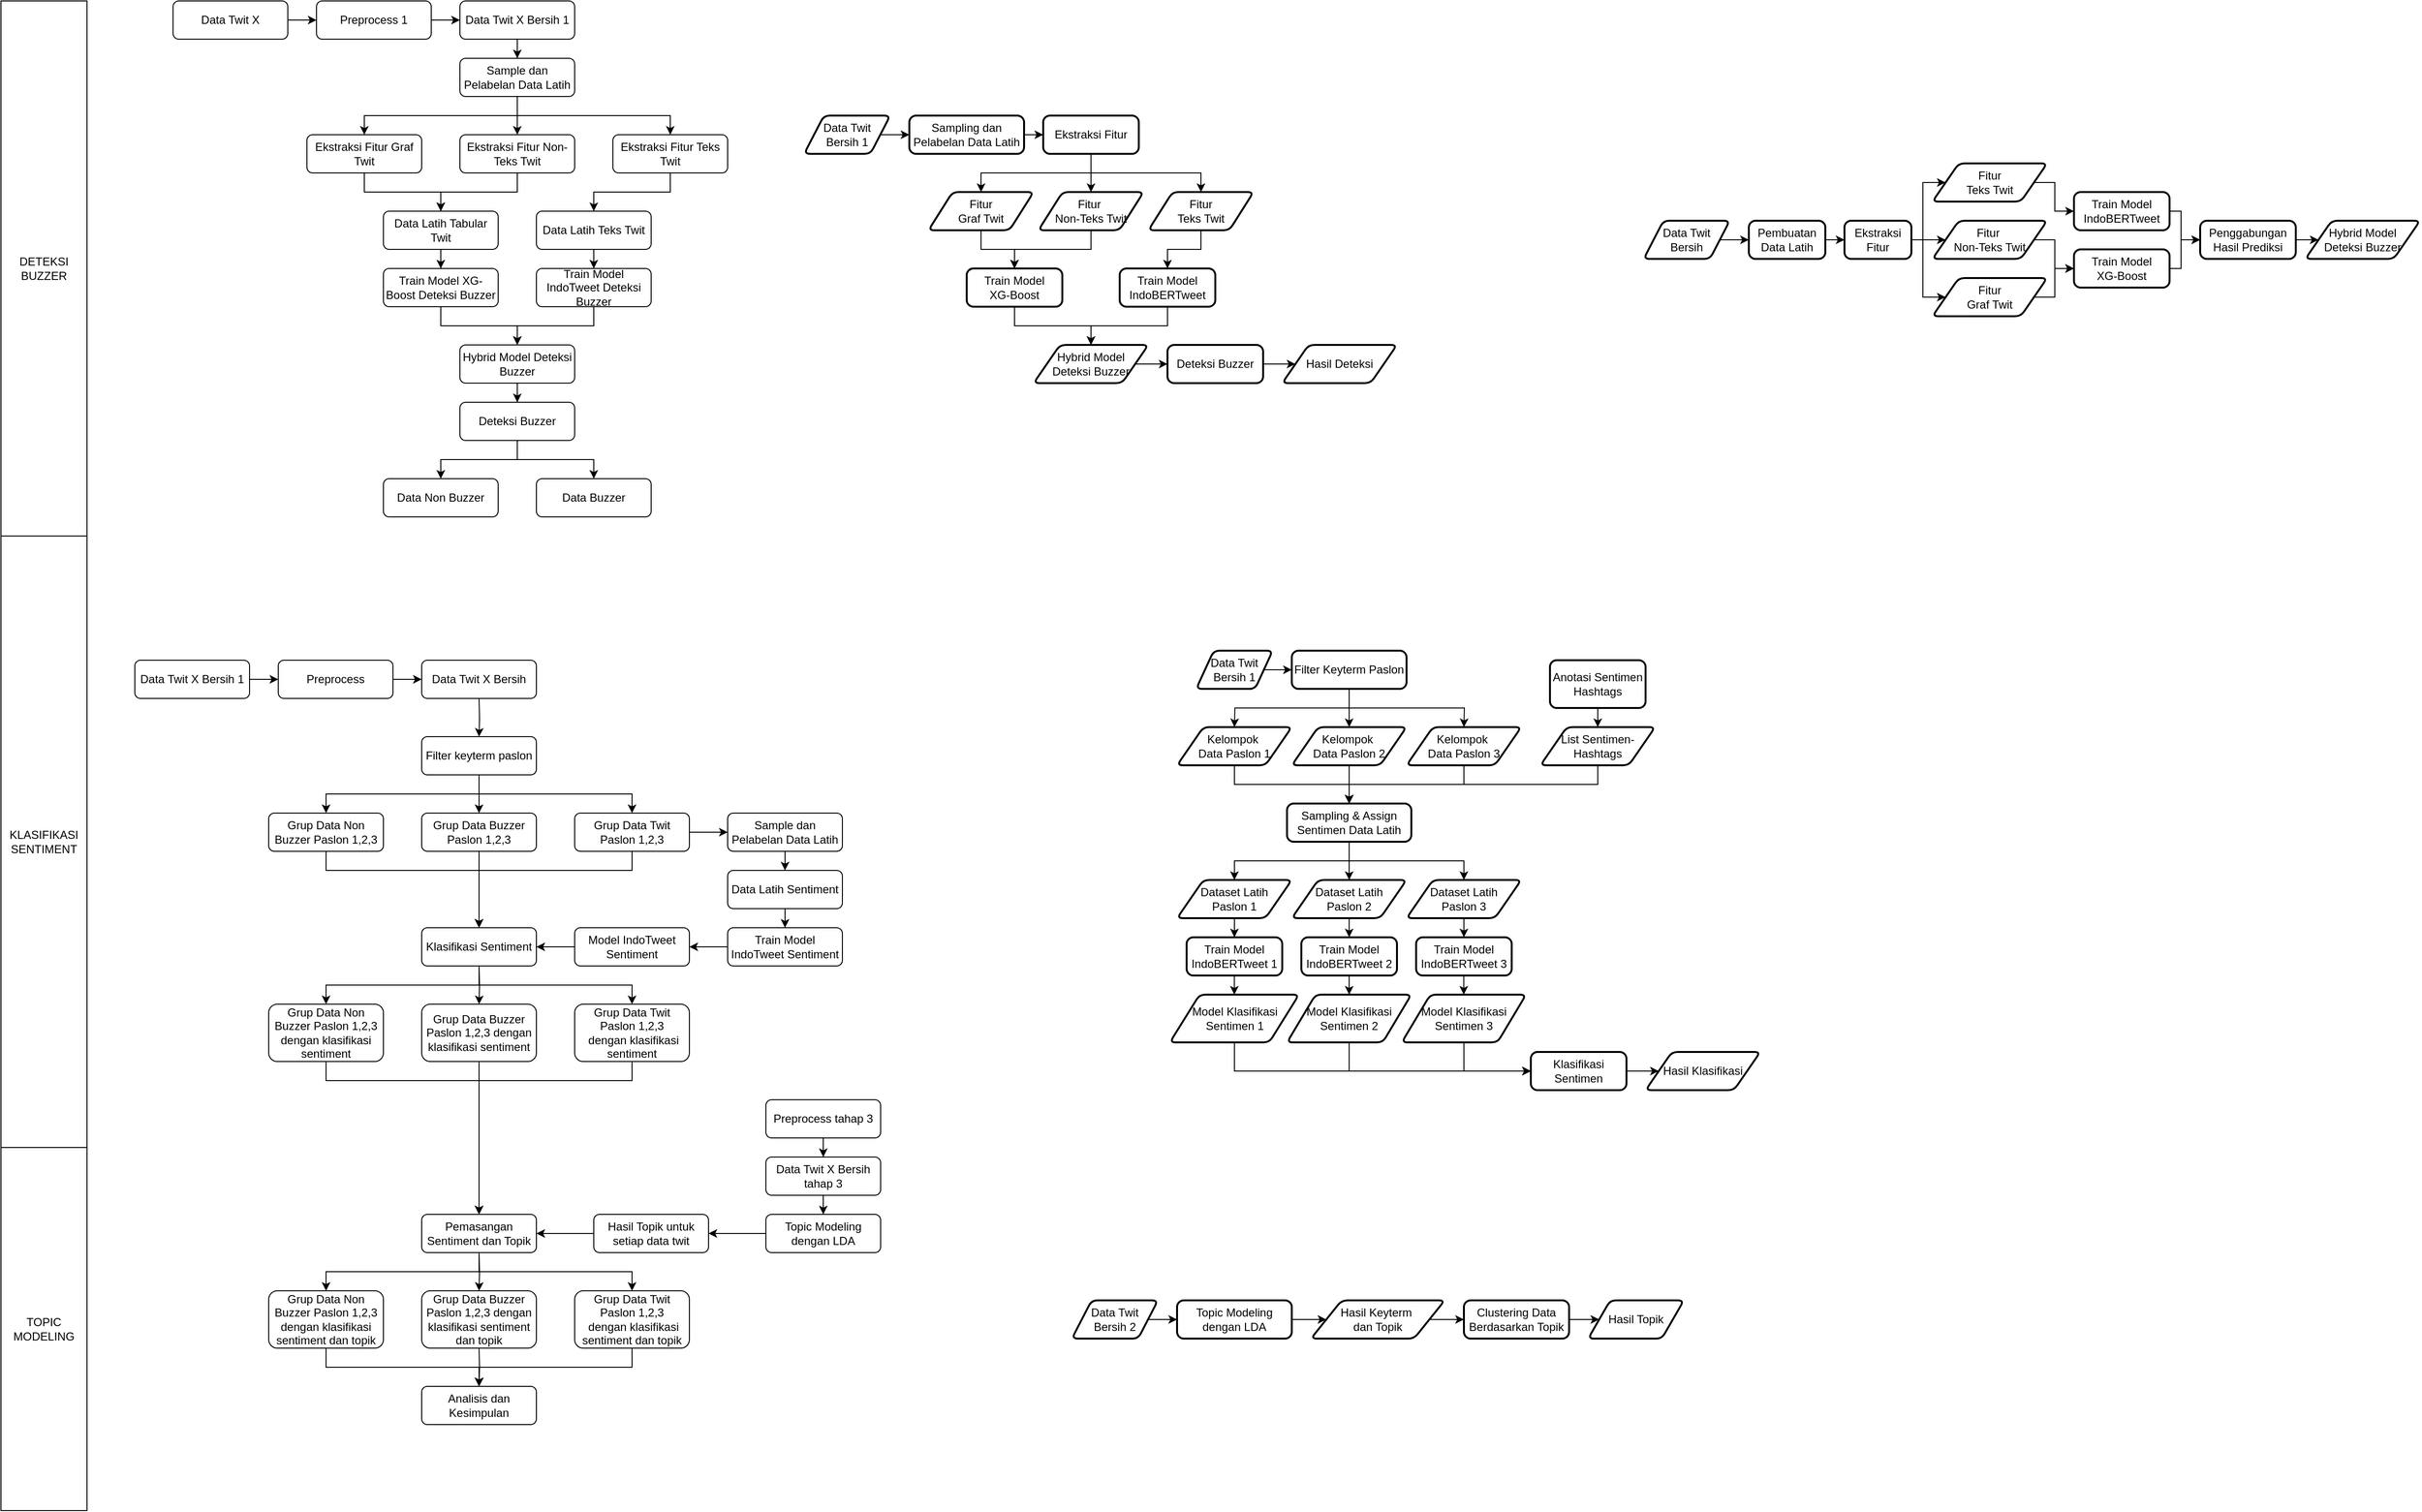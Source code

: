 <mxfile version="24.7.5" pages="2">
  <diagram name="Page-1" id="MwzUUmP2Cs7VepNdidZN">
    <mxGraphModel grid="1" page="1" gridSize="10" guides="1" tooltips="1" connect="1" arrows="1" fold="1" pageScale="1" pageWidth="827" pageHeight="1169" math="0" shadow="0">
      <root>
        <mxCell id="0" />
        <mxCell id="1" parent="0" />
        <mxCell id="PIMqcbHy_xt0Nr5fmMW7-18" value="" style="edgeStyle=orthogonalEdgeStyle;rounded=0;orthogonalLoop=1;jettySize=auto;html=1;" edge="1" parent="1" source="PIMqcbHy_xt0Nr5fmMW7-3" target="PIMqcbHy_xt0Nr5fmMW7-5">
          <mxGeometry relative="1" as="geometry" />
        </mxCell>
        <mxCell id="PIMqcbHy_xt0Nr5fmMW7-3" value="Sample dan Pelabelan Data Latih" style="rounded=1;whiteSpace=wrap;html=1;" vertex="1" parent="1">
          <mxGeometry x="480" y="-20" width="120" height="40" as="geometry" />
        </mxCell>
        <mxCell id="PIMqcbHy_xt0Nr5fmMW7-22" value="" style="edgeStyle=orthogonalEdgeStyle;rounded=0;orthogonalLoop=1;jettySize=auto;html=1;" edge="1" parent="1" source="PIMqcbHy_xt0Nr5fmMW7-4" target="PIMqcbHy_xt0Nr5fmMW7-9">
          <mxGeometry relative="1" as="geometry" />
        </mxCell>
        <mxCell id="PIMqcbHy_xt0Nr5fmMW7-4" value="&lt;div&gt;Ekstraksi Fitur Graf Twit&lt;/div&gt;" style="rounded=1;whiteSpace=wrap;html=1;" vertex="1" parent="1">
          <mxGeometry x="320" y="60" width="120" height="40" as="geometry" />
        </mxCell>
        <mxCell id="PIMqcbHy_xt0Nr5fmMW7-5" value="Ekstraksi Fitur Non-Teks Twit" style="rounded=1;whiteSpace=wrap;html=1;" vertex="1" parent="1">
          <mxGeometry x="480" y="60" width="120" height="40" as="geometry" />
        </mxCell>
        <mxCell id="PIMqcbHy_xt0Nr5fmMW7-24" value="" style="edgeStyle=orthogonalEdgeStyle;rounded=0;orthogonalLoop=1;jettySize=auto;html=1;" edge="1" parent="1" source="PIMqcbHy_xt0Nr5fmMW7-8" target="PIMqcbHy_xt0Nr5fmMW7-11">
          <mxGeometry relative="1" as="geometry" />
        </mxCell>
        <mxCell id="PIMqcbHy_xt0Nr5fmMW7-8" value="Ekstraksi Fitur Teks Twit" style="rounded=1;whiteSpace=wrap;html=1;" vertex="1" parent="1">
          <mxGeometry x="640" y="60" width="120" height="40" as="geometry" />
        </mxCell>
        <mxCell id="PIMqcbHy_xt0Nr5fmMW7-29" value="" style="edgeStyle=orthogonalEdgeStyle;rounded=0;orthogonalLoop=1;jettySize=auto;html=1;" edge="1" parent="1" source="PIMqcbHy_xt0Nr5fmMW7-9" target="PIMqcbHy_xt0Nr5fmMW7-12">
          <mxGeometry relative="1" as="geometry" />
        </mxCell>
        <mxCell id="PIMqcbHy_xt0Nr5fmMW7-9" value="&lt;div&gt;Data Latih Tabular Twit&lt;br&gt;&lt;/div&gt;" style="rounded=1;whiteSpace=wrap;html=1;" vertex="1" parent="1">
          <mxGeometry x="400" y="140" width="120" height="40" as="geometry" />
        </mxCell>
        <mxCell id="PIMqcbHy_xt0Nr5fmMW7-30" value="" style="edgeStyle=orthogonalEdgeStyle;rounded=0;orthogonalLoop=1;jettySize=auto;html=1;" edge="1" parent="1" source="PIMqcbHy_xt0Nr5fmMW7-11" target="PIMqcbHy_xt0Nr5fmMW7-13">
          <mxGeometry relative="1" as="geometry" />
        </mxCell>
        <mxCell id="PIMqcbHy_xt0Nr5fmMW7-11" value="&lt;div&gt;Data Latih Teks Twit&lt;br&gt;&lt;/div&gt;" style="rounded=1;whiteSpace=wrap;html=1;" vertex="1" parent="1">
          <mxGeometry x="560" y="140" width="120" height="40" as="geometry" />
        </mxCell>
        <mxCell id="PIMqcbHy_xt0Nr5fmMW7-44" value="" style="edgeStyle=orthogonalEdgeStyle;rounded=0;orthogonalLoop=1;jettySize=auto;html=1;" edge="1" parent="1" source="PIMqcbHy_xt0Nr5fmMW7-12" target="PIMqcbHy_xt0Nr5fmMW7-40">
          <mxGeometry relative="1" as="geometry" />
        </mxCell>
        <mxCell id="PIMqcbHy_xt0Nr5fmMW7-12" value="&lt;div&gt;Train Model XG-Boost Deteksi Buzzer&lt;br&gt;&lt;/div&gt;" style="rounded=1;whiteSpace=wrap;html=1;" vertex="1" parent="1">
          <mxGeometry x="400" y="200" width="120" height="40" as="geometry" />
        </mxCell>
        <mxCell id="PIMqcbHy_xt0Nr5fmMW7-45" value="" style="edgeStyle=orthogonalEdgeStyle;rounded=0;orthogonalLoop=1;jettySize=auto;html=1;" edge="1" parent="1" source="PIMqcbHy_xt0Nr5fmMW7-13" target="PIMqcbHy_xt0Nr5fmMW7-40">
          <mxGeometry relative="1" as="geometry" />
        </mxCell>
        <mxCell id="PIMqcbHy_xt0Nr5fmMW7-13" value="&lt;div&gt;Train Model IndoTweet Deteksi Buzzer&lt;br&gt;&lt;/div&gt;" style="rounded=1;whiteSpace=wrap;html=1;" vertex="1" parent="1">
          <mxGeometry x="560" y="200" width="120" height="40" as="geometry" />
        </mxCell>
        <mxCell id="PIMqcbHy_xt0Nr5fmMW7-19" value="" style="endArrow=classic;html=1;rounded=0;exitX=0.5;exitY=1;exitDx=0;exitDy=0;entryX=0.5;entryY=0;entryDx=0;entryDy=0;" edge="1" parent="1" source="PIMqcbHy_xt0Nr5fmMW7-3" target="PIMqcbHy_xt0Nr5fmMW7-4">
          <mxGeometry width="50" height="50" relative="1" as="geometry">
            <mxPoint x="560" y="320" as="sourcePoint" />
            <mxPoint x="610" y="270" as="targetPoint" />
            <Array as="points">
              <mxPoint x="540" y="40" />
              <mxPoint x="380" y="40" />
            </Array>
          </mxGeometry>
        </mxCell>
        <mxCell id="PIMqcbHy_xt0Nr5fmMW7-20" value="" style="endArrow=classic;html=1;rounded=0;exitX=0.5;exitY=1;exitDx=0;exitDy=0;entryX=0.5;entryY=0;entryDx=0;entryDy=0;" edge="1" parent="1" source="PIMqcbHy_xt0Nr5fmMW7-3" target="PIMqcbHy_xt0Nr5fmMW7-8">
          <mxGeometry width="50" height="50" relative="1" as="geometry">
            <mxPoint x="550" y="30" as="sourcePoint" />
            <mxPoint x="390" y="70" as="targetPoint" />
            <Array as="points">
              <mxPoint x="540" y="40" />
              <mxPoint x="700" y="40" />
            </Array>
          </mxGeometry>
        </mxCell>
        <mxCell id="PIMqcbHy_xt0Nr5fmMW7-27" value="" style="endArrow=classic;html=1;rounded=0;exitX=0.5;exitY=1;exitDx=0;exitDy=0;entryX=0.5;entryY=0;entryDx=0;entryDy=0;" edge="1" parent="1" source="PIMqcbHy_xt0Nr5fmMW7-5" target="PIMqcbHy_xt0Nr5fmMW7-9">
          <mxGeometry width="50" height="50" relative="1" as="geometry">
            <mxPoint x="550" y="190" as="sourcePoint" />
            <mxPoint x="600" y="140" as="targetPoint" />
            <Array as="points">
              <mxPoint x="540" y="120" />
              <mxPoint x="460" y="120" />
            </Array>
          </mxGeometry>
        </mxCell>
        <mxCell id="PIMqcbHy_xt0Nr5fmMW7-37" value="" style="edgeStyle=orthogonalEdgeStyle;rounded=0;orthogonalLoop=1;jettySize=auto;html=1;" edge="1" parent="1" source="PIMqcbHy_xt0Nr5fmMW7-34" target="PIMqcbHy_xt0Nr5fmMW7-35">
          <mxGeometry relative="1" as="geometry" />
        </mxCell>
        <mxCell id="PIMqcbHy_xt0Nr5fmMW7-34" value="Data Twit X" style="rounded=1;whiteSpace=wrap;html=1;" vertex="1" parent="1">
          <mxGeometry x="180" y="-80" width="120" height="40" as="geometry" />
        </mxCell>
        <mxCell id="PIMqcbHy_xt0Nr5fmMW7-38" value="" style="edgeStyle=orthogonalEdgeStyle;rounded=0;orthogonalLoop=1;jettySize=auto;html=1;" edge="1" parent="1" source="PIMqcbHy_xt0Nr5fmMW7-35" target="PIMqcbHy_xt0Nr5fmMW7-36">
          <mxGeometry relative="1" as="geometry" />
        </mxCell>
        <mxCell id="PIMqcbHy_xt0Nr5fmMW7-35" value="&lt;div&gt;Preprocess 1&lt;br&gt;&lt;/div&gt;" style="rounded=1;whiteSpace=wrap;html=1;" vertex="1" parent="1">
          <mxGeometry x="330" y="-80" width="120" height="40" as="geometry" />
        </mxCell>
        <mxCell id="PIMqcbHy_xt0Nr5fmMW7-39" value="" style="edgeStyle=orthogonalEdgeStyle;rounded=0;orthogonalLoop=1;jettySize=auto;html=1;" edge="1" parent="1" source="PIMqcbHy_xt0Nr5fmMW7-36" target="PIMqcbHy_xt0Nr5fmMW7-3">
          <mxGeometry relative="1" as="geometry" />
        </mxCell>
        <mxCell id="PIMqcbHy_xt0Nr5fmMW7-36" value="Data Twit X Bersih 1" style="rounded=1;whiteSpace=wrap;html=1;" vertex="1" parent="1">
          <mxGeometry x="480" y="-80" width="120" height="40" as="geometry" />
        </mxCell>
        <mxCell id="PIMqcbHy_xt0Nr5fmMW7-46" value="" style="edgeStyle=orthogonalEdgeStyle;rounded=0;orthogonalLoop=1;jettySize=auto;html=1;" edge="1" parent="1" source="PIMqcbHy_xt0Nr5fmMW7-40" target="PIMqcbHy_xt0Nr5fmMW7-41">
          <mxGeometry relative="1" as="geometry" />
        </mxCell>
        <mxCell id="PIMqcbHy_xt0Nr5fmMW7-40" value="Hybrid Model Deteksi Buzzer" style="rounded=1;whiteSpace=wrap;html=1;" vertex="1" parent="1">
          <mxGeometry x="480" y="280" width="120" height="40" as="geometry" />
        </mxCell>
        <mxCell id="PIMqcbHy_xt0Nr5fmMW7-41" value="Deteksi Buzzer" style="rounded=1;whiteSpace=wrap;html=1;" vertex="1" parent="1">
          <mxGeometry x="480" y="340" width="120" height="40" as="geometry" />
        </mxCell>
        <mxCell id="PIMqcbHy_xt0Nr5fmMW7-48" value="" style="endArrow=classic;html=1;rounded=0;exitX=0.5;exitY=1;exitDx=0;exitDy=0;entryX=0.5;entryY=0;entryDx=0;entryDy=0;" edge="1" parent="1" source="PIMqcbHy_xt0Nr5fmMW7-41" target="PIMqcbHy_xt0Nr5fmMW7-49">
          <mxGeometry width="50" height="50" relative="1" as="geometry">
            <mxPoint x="670" y="470" as="sourcePoint" />
            <mxPoint x="540" y="420" as="targetPoint" />
            <Array as="points">
              <mxPoint x="540" y="400" />
              <mxPoint x="620" y="400" />
            </Array>
          </mxGeometry>
        </mxCell>
        <mxCell id="PIMqcbHy_xt0Nr5fmMW7-49" value="Data Buzzer" style="rounded=1;whiteSpace=wrap;html=1;" vertex="1" parent="1">
          <mxGeometry x="560" y="420" width="120" height="40" as="geometry" />
        </mxCell>
        <mxCell id="PIMqcbHy_xt0Nr5fmMW7-51" value="Data Non Buzzer" style="rounded=1;whiteSpace=wrap;html=1;" vertex="1" parent="1">
          <mxGeometry x="400" y="420" width="120" height="40" as="geometry" />
        </mxCell>
        <mxCell id="PIMqcbHy_xt0Nr5fmMW7-52" value="" style="endArrow=classic;html=1;rounded=0;exitX=0.5;exitY=1;exitDx=0;exitDy=0;entryX=0.5;entryY=0;entryDx=0;entryDy=0;" edge="1" parent="1" source="PIMqcbHy_xt0Nr5fmMW7-41" target="PIMqcbHy_xt0Nr5fmMW7-51">
          <mxGeometry width="50" height="50" relative="1" as="geometry">
            <mxPoint x="550" y="390" as="sourcePoint" />
            <mxPoint x="630" y="430" as="targetPoint" />
            <Array as="points">
              <mxPoint x="540" y="400" />
              <mxPoint x="460" y="400" />
            </Array>
          </mxGeometry>
        </mxCell>
        <mxCell id="1p1MyM87Zt0oCboP8Esl-12" value="" style="edgeStyle=orthogonalEdgeStyle;rounded=0;orthogonalLoop=1;jettySize=auto;html=1;" edge="1" parent="1" target="1p1MyM87Zt0oCboP8Esl-5">
          <mxGeometry relative="1" as="geometry">
            <mxPoint x="500" y="650" as="sourcePoint" />
          </mxGeometry>
        </mxCell>
        <mxCell id="RwIzIq9B2p8OVBIIAL1n-12" value="Data Twit X Bersih" style="rounded=1;whiteSpace=wrap;html=1;" vertex="1" parent="1">
          <mxGeometry x="440" y="610" width="120" height="40" as="geometry" />
        </mxCell>
        <mxCell id="RwIzIq9B2p8OVBIIAL1n-16" value="DETEKSI BUZZER" style="rounded=0;whiteSpace=wrap;html=1;" vertex="1" parent="1">
          <mxGeometry y="-80" width="90" height="560" as="geometry" />
        </mxCell>
        <mxCell id="RwIzIq9B2p8OVBIIAL1n-17" value="KLASIFIKASI SENTIMENT" style="rounded=0;whiteSpace=wrap;html=1;" vertex="1" parent="1">
          <mxGeometry y="480" width="90" height="640" as="geometry" />
        </mxCell>
        <mxCell id="RwIzIq9B2p8OVBIIAL1n-18" value="TOPIC MODELING" style="rounded=0;whiteSpace=wrap;html=1;" vertex="1" parent="1">
          <mxGeometry y="1120" width="90" height="380" as="geometry" />
        </mxCell>
        <mxCell id="1p1MyM87Zt0oCboP8Esl-19" value="" style="edgeStyle=orthogonalEdgeStyle;rounded=0;orthogonalLoop=1;jettySize=auto;html=1;" edge="1" parent="1" source="1p1MyM87Zt0oCboP8Esl-1" target="1p1MyM87Zt0oCboP8Esl-3">
          <mxGeometry relative="1" as="geometry" />
        </mxCell>
        <mxCell id="1p1MyM87Zt0oCboP8Esl-1" value="Sample dan Pelabelan Data Latih" style="rounded=1;whiteSpace=wrap;html=1;" vertex="1" parent="1">
          <mxGeometry x="760" y="770" width="120" height="40" as="geometry" />
        </mxCell>
        <mxCell id="1p1MyM87Zt0oCboP8Esl-20" value="" style="edgeStyle=orthogonalEdgeStyle;rounded=0;orthogonalLoop=1;jettySize=auto;html=1;" edge="1" parent="1" source="1p1MyM87Zt0oCboP8Esl-3" target="1p1MyM87Zt0oCboP8Esl-4">
          <mxGeometry relative="1" as="geometry" />
        </mxCell>
        <mxCell id="1p1MyM87Zt0oCboP8Esl-3" value="Data Latih Sentiment" style="rounded=1;whiteSpace=wrap;html=1;" vertex="1" parent="1">
          <mxGeometry x="760" y="830" width="120" height="40" as="geometry" />
        </mxCell>
        <mxCell id="1p1MyM87Zt0oCboP8Esl-27" value="" style="edgeStyle=orthogonalEdgeStyle;rounded=0;orthogonalLoop=1;jettySize=auto;html=1;" edge="1" parent="1" source="1p1MyM87Zt0oCboP8Esl-4" target="1p1MyM87Zt0oCboP8Esl-25">
          <mxGeometry relative="1" as="geometry" />
        </mxCell>
        <mxCell id="1p1MyM87Zt0oCboP8Esl-4" value="&lt;div&gt;Train Model IndoTweet Sentiment&lt;br&gt;&lt;/div&gt;" style="rounded=1;whiteSpace=wrap;html=1;" vertex="1" parent="1">
          <mxGeometry x="760" y="890" width="120" height="40" as="geometry" />
        </mxCell>
        <mxCell id="1p1MyM87Zt0oCboP8Esl-13" value="" style="edgeStyle=orthogonalEdgeStyle;rounded=0;orthogonalLoop=1;jettySize=auto;html=1;" edge="1" parent="1" source="1p1MyM87Zt0oCboP8Esl-5" target="1p1MyM87Zt0oCboP8Esl-7">
          <mxGeometry relative="1" as="geometry" />
        </mxCell>
        <mxCell id="1p1MyM87Zt0oCboP8Esl-5" value="Filter keyterm paslon" style="rounded=1;whiteSpace=wrap;html=1;" vertex="1" parent="1">
          <mxGeometry x="440" y="690" width="120" height="40" as="geometry" />
        </mxCell>
        <mxCell id="1p1MyM87Zt0oCboP8Esl-6" value="Grup Data Non Buzzer Paslon 1,2,3" style="rounded=1;whiteSpace=wrap;html=1;" vertex="1" parent="1">
          <mxGeometry x="280" y="770" width="120" height="40" as="geometry" />
        </mxCell>
        <mxCell id="1p1MyM87Zt0oCboP8Esl-22" value="" style="edgeStyle=orthogonalEdgeStyle;rounded=0;orthogonalLoop=1;jettySize=auto;html=1;" edge="1" parent="1" source="1p1MyM87Zt0oCboP8Esl-7" target="1p1MyM87Zt0oCboP8Esl-9">
          <mxGeometry relative="1" as="geometry" />
        </mxCell>
        <mxCell id="1p1MyM87Zt0oCboP8Esl-7" value="Grup Data Buzzer Paslon 1,2,3" style="rounded=1;whiteSpace=wrap;html=1;" vertex="1" parent="1">
          <mxGeometry x="440" y="770" width="120" height="40" as="geometry" />
        </mxCell>
        <mxCell id="1p1MyM87Zt0oCboP8Esl-16" value="" style="edgeStyle=orthogonalEdgeStyle;rounded=0;orthogonalLoop=1;jettySize=auto;html=1;" edge="1" parent="1" source="1p1MyM87Zt0oCboP8Esl-8" target="1p1MyM87Zt0oCboP8Esl-1">
          <mxGeometry relative="1" as="geometry" />
        </mxCell>
        <mxCell id="1p1MyM87Zt0oCboP8Esl-8" value="&lt;div&gt;Grup Data Twit Paslon 1,2,3&lt;/div&gt;" style="rounded=1;whiteSpace=wrap;html=1;" vertex="1" parent="1">
          <mxGeometry x="600" y="770" width="120" height="40" as="geometry" />
        </mxCell>
        <mxCell id="1p1MyM87Zt0oCboP8Esl-9" value="Klasifikasi Sentiment" style="rounded=1;whiteSpace=wrap;html=1;" vertex="1" parent="1">
          <mxGeometry x="440" y="890" width="120" height="40" as="geometry" />
        </mxCell>
        <mxCell id="1p1MyM87Zt0oCboP8Esl-14" value="" style="endArrow=classic;html=1;rounded=0;exitX=0.5;exitY=1;exitDx=0;exitDy=0;entryX=0.5;entryY=0;entryDx=0;entryDy=0;" edge="1" parent="1">
          <mxGeometry width="50" height="50" relative="1" as="geometry">
            <mxPoint x="500" y="730" as="sourcePoint" />
            <mxPoint x="340" y="770" as="targetPoint" />
            <Array as="points">
              <mxPoint x="500" y="750" />
              <mxPoint x="340" y="750" />
            </Array>
          </mxGeometry>
        </mxCell>
        <mxCell id="1p1MyM87Zt0oCboP8Esl-15" value="" style="endArrow=classic;html=1;rounded=0;exitX=0.5;exitY=1;exitDx=0;exitDy=0;entryX=0.5;entryY=0;entryDx=0;entryDy=0;" edge="1" parent="1">
          <mxGeometry width="50" height="50" relative="1" as="geometry">
            <mxPoint x="500" y="730" as="sourcePoint" />
            <mxPoint x="660" y="770" as="targetPoint" />
            <Array as="points">
              <mxPoint x="500" y="750" />
              <mxPoint x="660" y="750" />
            </Array>
          </mxGeometry>
        </mxCell>
        <mxCell id="1p1MyM87Zt0oCboP8Esl-23" value="" style="endArrow=classic;html=1;rounded=0;exitX=0.5;exitY=1;exitDx=0;exitDy=0;entryX=0.5;entryY=0;entryDx=0;entryDy=0;" edge="1" parent="1" source="1p1MyM87Zt0oCboP8Esl-6" target="1p1MyM87Zt0oCboP8Esl-9">
          <mxGeometry width="50" height="50" relative="1" as="geometry">
            <mxPoint x="500" y="810" as="sourcePoint" />
            <mxPoint x="550" y="760" as="targetPoint" />
            <Array as="points">
              <mxPoint x="340" y="830" />
              <mxPoint x="500" y="830" />
            </Array>
          </mxGeometry>
        </mxCell>
        <mxCell id="1p1MyM87Zt0oCboP8Esl-24" value="" style="endArrow=classic;html=1;rounded=0;exitX=0.5;exitY=1;exitDx=0;exitDy=0;entryX=0.5;entryY=0;entryDx=0;entryDy=0;" edge="1" parent="1" source="1p1MyM87Zt0oCboP8Esl-8" target="1p1MyM87Zt0oCboP8Esl-9">
          <mxGeometry width="50" height="50" relative="1" as="geometry">
            <mxPoint x="350" y="820" as="sourcePoint" />
            <mxPoint x="510" y="860" as="targetPoint" />
            <Array as="points">
              <mxPoint x="660" y="830" />
              <mxPoint x="500" y="830" />
            </Array>
          </mxGeometry>
        </mxCell>
        <mxCell id="1p1MyM87Zt0oCboP8Esl-39" value="" style="edgeStyle=orthogonalEdgeStyle;rounded=0;orthogonalLoop=1;jettySize=auto;html=1;" edge="1" parent="1" source="1p1MyM87Zt0oCboP8Esl-25" target="1p1MyM87Zt0oCboP8Esl-9">
          <mxGeometry relative="1" as="geometry" />
        </mxCell>
        <mxCell id="1p1MyM87Zt0oCboP8Esl-25" value="&lt;div&gt;Model IndoTweet Sentiment&lt;br&gt;&lt;/div&gt;" style="rounded=1;whiteSpace=wrap;html=1;" vertex="1" parent="1">
          <mxGeometry x="600" y="890" width="120" height="40" as="geometry" />
        </mxCell>
        <mxCell id="1p1MyM87Zt0oCboP8Esl-43" value="" style="edgeStyle=orthogonalEdgeStyle;rounded=0;orthogonalLoop=1;jettySize=auto;html=1;" edge="1" parent="1" source="1p1MyM87Zt0oCboP8Esl-29" target="1p1MyM87Zt0oCboP8Esl-30">
          <mxGeometry relative="1" as="geometry" />
        </mxCell>
        <mxCell id="1p1MyM87Zt0oCboP8Esl-29" value="Preprocess tahap 3" style="rounded=1;whiteSpace=wrap;html=1;" vertex="1" parent="1">
          <mxGeometry x="800" y="1070" width="120" height="40" as="geometry" />
        </mxCell>
        <mxCell id="1p1MyM87Zt0oCboP8Esl-52" value="" style="edgeStyle=orthogonalEdgeStyle;rounded=0;orthogonalLoop=1;jettySize=auto;html=1;" edge="1" parent="1" source="1p1MyM87Zt0oCboP8Esl-30" target="1p1MyM87Zt0oCboP8Esl-34">
          <mxGeometry relative="1" as="geometry" />
        </mxCell>
        <mxCell id="1p1MyM87Zt0oCboP8Esl-30" value="Data Twit X Bersih tahap 3" style="rounded=1;whiteSpace=wrap;html=1;" vertex="1" parent="1">
          <mxGeometry x="800" y="1130" width="120" height="40" as="geometry" />
        </mxCell>
        <mxCell id="1p1MyM87Zt0oCboP8Esl-53" value="" style="edgeStyle=orthogonalEdgeStyle;rounded=0;orthogonalLoop=1;jettySize=auto;html=1;" edge="1" parent="1" source="1p1MyM87Zt0oCboP8Esl-34" target="1p1MyM87Zt0oCboP8Esl-49">
          <mxGeometry relative="1" as="geometry" />
        </mxCell>
        <mxCell id="1p1MyM87Zt0oCboP8Esl-34" value="Topic Modeling dengan LDA" style="rounded=1;whiteSpace=wrap;html=1;" vertex="1" parent="1">
          <mxGeometry x="800" y="1190" width="120" height="40" as="geometry" />
        </mxCell>
        <mxCell id="1p1MyM87Zt0oCboP8Esl-35" value="Pemasangan Sentiment dan Topik" style="rounded=1;whiteSpace=wrap;html=1;" vertex="1" parent="1">
          <mxGeometry x="440" y="1190" width="120" height="40" as="geometry" />
        </mxCell>
        <mxCell id="1p1MyM87Zt0oCboP8Esl-36" value="Grup Data Non Buzzer Paslon 1,2,3 dengan klasifikasi sentiment" style="rounded=1;whiteSpace=wrap;html=1;" vertex="1" parent="1">
          <mxGeometry x="280" y="970" width="120" height="60" as="geometry" />
        </mxCell>
        <mxCell id="1p1MyM87Zt0oCboP8Esl-46" value="" style="edgeStyle=orthogonalEdgeStyle;rounded=0;orthogonalLoop=1;jettySize=auto;html=1;" edge="1" parent="1" source="1p1MyM87Zt0oCboP8Esl-37" target="1p1MyM87Zt0oCboP8Esl-35">
          <mxGeometry relative="1" as="geometry" />
        </mxCell>
        <mxCell id="1p1MyM87Zt0oCboP8Esl-37" value="Grup Data Buzzer Paslon 1,2,3 dengan klasifikasi sentiment" style="rounded=1;whiteSpace=wrap;html=1;" vertex="1" parent="1">
          <mxGeometry x="440" y="970" width="120" height="60" as="geometry" />
        </mxCell>
        <mxCell id="1p1MyM87Zt0oCboP8Esl-38" value="&lt;div&gt;Grup Data Twit Paslon 1,2,3&lt;/div&gt;&amp;nbsp;dengan klasifikasi sentiment" style="rounded=1;whiteSpace=wrap;html=1;" vertex="1" parent="1">
          <mxGeometry x="600" y="970" width="120" height="60" as="geometry" />
        </mxCell>
        <mxCell id="1p1MyM87Zt0oCboP8Esl-40" value="" style="endArrow=classic;html=1;rounded=0;exitX=0.5;exitY=1;exitDx=0;exitDy=0;entryX=0.5;entryY=0;entryDx=0;entryDy=0;" edge="1" parent="1">
          <mxGeometry width="50" height="50" relative="1" as="geometry">
            <mxPoint x="500" y="930" as="sourcePoint" />
            <mxPoint x="340" y="970" as="targetPoint" />
            <Array as="points">
              <mxPoint x="500" y="950" />
              <mxPoint x="340" y="950" />
            </Array>
          </mxGeometry>
        </mxCell>
        <mxCell id="1p1MyM87Zt0oCboP8Esl-41" value="" style="endArrow=classic;html=1;rounded=0;exitX=0.5;exitY=1;exitDx=0;exitDy=0;entryX=0.5;entryY=0;entryDx=0;entryDy=0;" edge="1" parent="1">
          <mxGeometry width="50" height="50" relative="1" as="geometry">
            <mxPoint x="500" y="930" as="sourcePoint" />
            <mxPoint x="660" y="970" as="targetPoint" />
            <Array as="points">
              <mxPoint x="500" y="950" />
              <mxPoint x="660" y="950" />
            </Array>
          </mxGeometry>
        </mxCell>
        <mxCell id="1p1MyM87Zt0oCboP8Esl-42" value="" style="edgeStyle=orthogonalEdgeStyle;rounded=0;orthogonalLoop=1;jettySize=auto;html=1;" edge="1" parent="1">
          <mxGeometry relative="1" as="geometry">
            <mxPoint x="500" y="930" as="sourcePoint" />
            <mxPoint x="500" y="970" as="targetPoint" />
          </mxGeometry>
        </mxCell>
        <mxCell id="1p1MyM87Zt0oCboP8Esl-47" value="" style="endArrow=classic;html=1;rounded=0;exitX=0.5;exitY=1;exitDx=0;exitDy=0;entryX=0.5;entryY=0;entryDx=0;entryDy=0;" edge="1" parent="1" source="1p1MyM87Zt0oCboP8Esl-36" target="1p1MyM87Zt0oCboP8Esl-35">
          <mxGeometry width="50" height="50" relative="1" as="geometry">
            <mxPoint x="630" y="1050" as="sourcePoint" />
            <mxPoint x="680" y="1000" as="targetPoint" />
            <Array as="points">
              <mxPoint x="340" y="1050" />
              <mxPoint x="500" y="1050" />
            </Array>
          </mxGeometry>
        </mxCell>
        <mxCell id="1p1MyM87Zt0oCboP8Esl-48" value="" style="endArrow=classic;html=1;rounded=0;exitX=0.5;exitY=1;exitDx=0;exitDy=0;entryX=0.5;entryY=0;entryDx=0;entryDy=0;" edge="1" parent="1" source="1p1MyM87Zt0oCboP8Esl-38" target="1p1MyM87Zt0oCboP8Esl-35">
          <mxGeometry width="50" height="50" relative="1" as="geometry">
            <mxPoint x="350" y="1040" as="sourcePoint" />
            <mxPoint x="510" y="1120" as="targetPoint" />
            <Array as="points">
              <mxPoint x="660" y="1050" />
              <mxPoint x="500" y="1050" />
            </Array>
          </mxGeometry>
        </mxCell>
        <mxCell id="1p1MyM87Zt0oCboP8Esl-54" value="" style="edgeStyle=orthogonalEdgeStyle;rounded=0;orthogonalLoop=1;jettySize=auto;html=1;" edge="1" parent="1" source="1p1MyM87Zt0oCboP8Esl-49" target="1p1MyM87Zt0oCboP8Esl-35">
          <mxGeometry relative="1" as="geometry" />
        </mxCell>
        <mxCell id="1p1MyM87Zt0oCboP8Esl-49" value="Hasil Topik untuk setiap data twit" style="rounded=1;whiteSpace=wrap;html=1;" vertex="1" parent="1">
          <mxGeometry x="620" y="1190" width="120" height="40" as="geometry" />
        </mxCell>
        <mxCell id="1p1MyM87Zt0oCboP8Esl-55" value="Grup Data Non Buzzer Paslon 1,2,3 dengan klasifikasi sentiment dan topik" style="rounded=1;whiteSpace=wrap;html=1;" vertex="1" parent="1">
          <mxGeometry x="280" y="1270" width="120" height="60" as="geometry" />
        </mxCell>
        <mxCell id="1p1MyM87Zt0oCboP8Esl-56" value="Grup Data Buzzer Paslon 1,2,3 dengan klasifikasi sentiment dan topik" style="rounded=1;whiteSpace=wrap;html=1;" vertex="1" parent="1">
          <mxGeometry x="440" y="1270" width="120" height="60" as="geometry" />
        </mxCell>
        <mxCell id="1p1MyM87Zt0oCboP8Esl-57" value="&lt;div&gt;Grup Data Twit Paslon 1,2,3&lt;/div&gt;&amp;nbsp;dengan klasifikasi sentiment dan topik" style="rounded=1;whiteSpace=wrap;html=1;" vertex="1" parent="1">
          <mxGeometry x="600" y="1270" width="120" height="60" as="geometry" />
        </mxCell>
        <mxCell id="1p1MyM87Zt0oCboP8Esl-58" value="" style="endArrow=classic;html=1;rounded=0;exitX=0.5;exitY=1;exitDx=0;exitDy=0;entryX=0.5;entryY=0;entryDx=0;entryDy=0;" edge="1" parent="1">
          <mxGeometry width="50" height="50" relative="1" as="geometry">
            <mxPoint x="500" y="1230" as="sourcePoint" />
            <mxPoint x="340" y="1270" as="targetPoint" />
            <Array as="points">
              <mxPoint x="500" y="1250" />
              <mxPoint x="340" y="1250" />
            </Array>
          </mxGeometry>
        </mxCell>
        <mxCell id="1p1MyM87Zt0oCboP8Esl-59" value="" style="endArrow=classic;html=1;rounded=0;exitX=0.5;exitY=1;exitDx=0;exitDy=0;entryX=0.5;entryY=0;entryDx=0;entryDy=0;" edge="1" parent="1">
          <mxGeometry width="50" height="50" relative="1" as="geometry">
            <mxPoint x="500" y="1230" as="sourcePoint" />
            <mxPoint x="660" y="1270" as="targetPoint" />
            <Array as="points">
              <mxPoint x="500" y="1250" />
              <mxPoint x="660" y="1250" />
            </Array>
          </mxGeometry>
        </mxCell>
        <mxCell id="1p1MyM87Zt0oCboP8Esl-60" value="" style="edgeStyle=orthogonalEdgeStyle;rounded=0;orthogonalLoop=1;jettySize=auto;html=1;" edge="1" parent="1">
          <mxGeometry relative="1" as="geometry">
            <mxPoint x="500" y="1230" as="sourcePoint" />
            <mxPoint x="500" y="1270" as="targetPoint" />
          </mxGeometry>
        </mxCell>
        <mxCell id="1p1MyM87Zt0oCboP8Esl-61" value="Analisis dan Kesimpulan" style="rounded=1;whiteSpace=wrap;html=1;" vertex="1" parent="1">
          <mxGeometry x="440" y="1370" width="120" height="40" as="geometry" />
        </mxCell>
        <mxCell id="1p1MyM87Zt0oCboP8Esl-65" value="" style="endArrow=classic;html=1;rounded=0;exitX=0.5;exitY=1;exitDx=0;exitDy=0;entryX=0.5;entryY=0;entryDx=0;entryDy=0;" edge="1" parent="1">
          <mxGeometry width="50" height="50" relative="1" as="geometry">
            <mxPoint x="340" y="1330" as="sourcePoint" />
            <mxPoint x="500" y="1370" as="targetPoint" />
            <Array as="points">
              <mxPoint x="340" y="1350" />
              <mxPoint x="500" y="1350" />
            </Array>
          </mxGeometry>
        </mxCell>
        <mxCell id="1p1MyM87Zt0oCboP8Esl-66" value="" style="edgeStyle=orthogonalEdgeStyle;rounded=0;orthogonalLoop=1;jettySize=auto;html=1;" edge="1" parent="1">
          <mxGeometry relative="1" as="geometry">
            <mxPoint x="500" y="1330" as="sourcePoint" />
            <mxPoint x="500" y="1370" as="targetPoint" />
          </mxGeometry>
        </mxCell>
        <mxCell id="1p1MyM87Zt0oCboP8Esl-67" value="" style="endArrow=classic;html=1;rounded=0;exitX=0.5;exitY=1;exitDx=0;exitDy=0;entryX=0.5;entryY=0;entryDx=0;entryDy=0;" edge="1" parent="1">
          <mxGeometry width="50" height="50" relative="1" as="geometry">
            <mxPoint x="660" y="1330" as="sourcePoint" />
            <mxPoint x="500" y="1370" as="targetPoint" />
            <Array as="points">
              <mxPoint x="660" y="1350" />
              <mxPoint x="500" y="1350" />
            </Array>
          </mxGeometry>
        </mxCell>
        <mxCell id="FsspF8Xs15yCbv-X96As-6" value="" style="edgeStyle=orthogonalEdgeStyle;rounded=0;orthogonalLoop=1;jettySize=auto;html=1;" edge="1" parent="1" source="FsspF8Xs15yCbv-X96As-7" target="FsspF8Xs15yCbv-X96As-9">
          <mxGeometry relative="1" as="geometry" />
        </mxCell>
        <mxCell id="FsspF8Xs15yCbv-X96As-7" value="Data Twit X Bersih 1" style="rounded=1;whiteSpace=wrap;html=1;" vertex="1" parent="1">
          <mxGeometry x="140" y="610" width="120" height="40" as="geometry" />
        </mxCell>
        <mxCell id="FsspF8Xs15yCbv-X96As-8" value="" style="edgeStyle=orthogonalEdgeStyle;rounded=0;orthogonalLoop=1;jettySize=auto;html=1;" edge="1" parent="1" source="FsspF8Xs15yCbv-X96As-9">
          <mxGeometry relative="1" as="geometry">
            <mxPoint x="440" y="630" as="targetPoint" />
          </mxGeometry>
        </mxCell>
        <mxCell id="FsspF8Xs15yCbv-X96As-9" value="&lt;div&gt;Preprocess&lt;br&gt;&lt;/div&gt;" style="rounded=1;whiteSpace=wrap;html=1;" vertex="1" parent="1">
          <mxGeometry x="290" y="610" width="120" height="40" as="geometry" />
        </mxCell>
        <mxCell id="BHhyjXsii5wQs29tYsD8-1" value="" style="edgeStyle=orthogonalEdgeStyle;rounded=0;orthogonalLoop=1;jettySize=auto;html=1;" edge="1" parent="1" source="FsspF8Xs15yCbv-X96As-13" target="FsspF8Xs15yCbv-X96As-14">
          <mxGeometry relative="1" as="geometry" />
        </mxCell>
        <mxCell id="FsspF8Xs15yCbv-X96As-13" value="&lt;div&gt;Data Twit&lt;/div&gt;&lt;div&gt;Bersih 1&lt;br&gt;&lt;/div&gt;" style="shape=parallelogram;html=1;strokeWidth=2;perimeter=parallelogramPerimeter;whiteSpace=wrap;rounded=1;arcSize=12;size=0.23;" vertex="1" parent="1">
          <mxGeometry x="840" y="40" width="90" height="40" as="geometry" />
        </mxCell>
        <mxCell id="FsspF8Xs15yCbv-X96As-24" value="" style="edgeStyle=orthogonalEdgeStyle;rounded=0;orthogonalLoop=1;jettySize=auto;html=1;" edge="1" parent="1" source="Rwy1jw5e0Je4j8jJhAhE-1">
          <mxGeometry relative="1" as="geometry">
            <mxPoint x="1140" y="120" as="targetPoint" />
          </mxGeometry>
        </mxCell>
        <mxCell id="BHhyjXsii5wQs29tYsD8-2" value="" style="edgeStyle=orthogonalEdgeStyle;rounded=0;orthogonalLoop=1;jettySize=auto;html=1;" edge="1" parent="1" source="FsspF8Xs15yCbv-X96As-14" target="Rwy1jw5e0Je4j8jJhAhE-1">
          <mxGeometry relative="1" as="geometry" />
        </mxCell>
        <mxCell id="FsspF8Xs15yCbv-X96As-14" value="Sampling dan Pelabelan Data Latih" style="rounded=1;whiteSpace=wrap;html=1;absoluteArcSize=1;arcSize=14;strokeWidth=2;" vertex="1" parent="1">
          <mxGeometry x="950" y="40" width="120" height="40" as="geometry" />
        </mxCell>
        <mxCell id="FsspF8Xs15yCbv-X96As-39" style="edgeStyle=orthogonalEdgeStyle;rounded=0;orthogonalLoop=1;jettySize=auto;html=1;exitX=0.5;exitY=1;exitDx=0;exitDy=0;entryX=0.5;entryY=0;entryDx=0;entryDy=0;" edge="1" parent="1" source="FsspF8Xs15yCbv-X96As-34" target="FsspF8Xs15yCbv-X96As-38">
          <mxGeometry relative="1" as="geometry" />
        </mxCell>
        <mxCell id="FsspF8Xs15yCbv-X96As-34" value="&lt;div&gt;Train Model&lt;/div&gt;&lt;div&gt;XG-Boost&lt;br&gt;&lt;/div&gt;" style="rounded=1;whiteSpace=wrap;html=1;absoluteArcSize=1;arcSize=14;strokeWidth=2;" vertex="1" parent="1">
          <mxGeometry x="1010" y="200" width="100" height="40" as="geometry" />
        </mxCell>
        <mxCell id="FsspF8Xs15yCbv-X96As-42" style="edgeStyle=orthogonalEdgeStyle;rounded=0;orthogonalLoop=1;jettySize=auto;html=1;exitX=0.5;exitY=1;exitDx=0;exitDy=0;" edge="1" parent="1" source="FsspF8Xs15yCbv-X96As-35" target="FsspF8Xs15yCbv-X96As-38">
          <mxGeometry relative="1" as="geometry" />
        </mxCell>
        <mxCell id="FsspF8Xs15yCbv-X96As-35" value="&lt;div&gt;Train Model IndoBERTweet&lt;/div&gt;" style="rounded=1;whiteSpace=wrap;html=1;absoluteArcSize=1;arcSize=14;strokeWidth=2;" vertex="1" parent="1">
          <mxGeometry x="1170" y="200" width="100" height="40" as="geometry" />
        </mxCell>
        <mxCell id="FsspF8Xs15yCbv-X96As-44" style="edgeStyle=orthogonalEdgeStyle;rounded=0;orthogonalLoop=1;jettySize=auto;html=1;exitX=1;exitY=0.5;exitDx=0;exitDy=0;entryX=0;entryY=0.5;entryDx=0;entryDy=0;" edge="1" parent="1" source="FsspF8Xs15yCbv-X96As-38" target="FsspF8Xs15yCbv-X96As-43">
          <mxGeometry relative="1" as="geometry" />
        </mxCell>
        <mxCell id="FsspF8Xs15yCbv-X96As-38" value="&lt;div&gt;Hybrid Model&lt;/div&gt;&lt;div&gt;Deteksi Buzzer&lt;/div&gt;" style="shape=parallelogram;html=1;strokeWidth=2;perimeter=parallelogramPerimeter;whiteSpace=wrap;rounded=1;arcSize=12;size=0.23;" vertex="1" parent="1">
          <mxGeometry x="1080" y="280" width="120" height="40" as="geometry" />
        </mxCell>
        <mxCell id="FsspF8Xs15yCbv-X96As-46" style="edgeStyle=orthogonalEdgeStyle;rounded=0;orthogonalLoop=1;jettySize=auto;html=1;exitX=1;exitY=0.5;exitDx=0;exitDy=0;entryX=0;entryY=0.5;entryDx=0;entryDy=0;" edge="1" parent="1" source="FsspF8Xs15yCbv-X96As-43" target="FsspF8Xs15yCbv-X96As-45">
          <mxGeometry relative="1" as="geometry" />
        </mxCell>
        <mxCell id="FsspF8Xs15yCbv-X96As-43" value="&lt;div&gt;Deteksi Buzzer&lt;br&gt;&lt;/div&gt;" style="rounded=1;whiteSpace=wrap;html=1;absoluteArcSize=1;arcSize=14;strokeWidth=2;" vertex="1" parent="1">
          <mxGeometry x="1220" y="280" width="100" height="40" as="geometry" />
        </mxCell>
        <mxCell id="FsspF8Xs15yCbv-X96As-45" value="Hasil Deteksi" style="shape=parallelogram;html=1;strokeWidth=2;perimeter=parallelogramPerimeter;whiteSpace=wrap;rounded=1;arcSize=12;size=0.23;" vertex="1" parent="1">
          <mxGeometry x="1340" y="280" width="120" height="40" as="geometry" />
        </mxCell>
        <mxCell id="BHhyjXsii5wQs29tYsD8-3" value="" style="edgeStyle=orthogonalEdgeStyle;rounded=0;orthogonalLoop=1;jettySize=auto;html=1;" edge="1" parent="1" source="FsspF8Xs15yCbv-X96As-49" target="FsspF8Xs15yCbv-X96As-52">
          <mxGeometry relative="1" as="geometry" />
        </mxCell>
        <mxCell id="FsspF8Xs15yCbv-X96As-49" value="&lt;div&gt;Data Twit&lt;/div&gt;&lt;div&gt;Bersih 1&lt;br&gt;&lt;/div&gt;" style="shape=parallelogram;html=1;strokeWidth=2;perimeter=parallelogramPerimeter;whiteSpace=wrap;rounded=1;arcSize=12;size=0.23;" vertex="1" parent="1">
          <mxGeometry x="1250" y="600" width="80" height="40" as="geometry" />
        </mxCell>
        <mxCell id="FsspF8Xs15yCbv-X96As-50" value="" style="edgeStyle=orthogonalEdgeStyle;rounded=0;orthogonalLoop=1;jettySize=auto;html=1;" edge="1" parent="1" source="FsspF8Xs15yCbv-X96As-52">
          <mxGeometry relative="1" as="geometry">
            <mxPoint x="1410" y="680" as="targetPoint" />
          </mxGeometry>
        </mxCell>
        <mxCell id="FsspF8Xs15yCbv-X96As-51" style="edgeStyle=orthogonalEdgeStyle;rounded=0;orthogonalLoop=1;jettySize=auto;html=1;exitX=0.5;exitY=1;exitDx=0;exitDy=0;entryX=0.5;entryY=0;entryDx=0;entryDy=0;" edge="1" parent="1" source="FsspF8Xs15yCbv-X96As-52">
          <mxGeometry relative="1" as="geometry">
            <mxPoint x="1530" y="680" as="targetPoint" />
          </mxGeometry>
        </mxCell>
        <mxCell id="FsspF8Xs15yCbv-X96As-52" value="Filter Keyterm Paslon" style="rounded=1;whiteSpace=wrap;html=1;absoluteArcSize=1;arcSize=14;strokeWidth=2;" vertex="1" parent="1">
          <mxGeometry x="1350" y="600" width="120" height="40" as="geometry" />
        </mxCell>
        <mxCell id="FsspF8Xs15yCbv-X96As-62" value="" style="edgeStyle=orthogonalEdgeStyle;rounded=0;orthogonalLoop=1;jettySize=auto;html=1;entryX=0.5;entryY=0;entryDx=0;entryDy=0;exitX=0.5;exitY=1;exitDx=0;exitDy=0;" edge="1" parent="1" source="FsspF8Xs15yCbv-X96As-52">
          <mxGeometry relative="1" as="geometry">
            <mxPoint x="1420" y="650" as="sourcePoint" />
            <mxPoint x="1290" y="680" as="targetPoint" />
          </mxGeometry>
        </mxCell>
        <mxCell id="FsspF8Xs15yCbv-X96As-88" value="" style="edgeStyle=orthogonalEdgeStyle;rounded=0;orthogonalLoop=1;jettySize=auto;html=1;" edge="1" parent="1" source="FsspF8Xs15yCbv-X96As-66" target="FsspF8Xs15yCbv-X96As-81">
          <mxGeometry relative="1" as="geometry" />
        </mxCell>
        <mxCell id="FsspF8Xs15yCbv-X96As-66" value="&lt;div&gt;Kelompok&amp;nbsp;&lt;/div&gt;&lt;div&gt;Data Paslon 2&lt;br&gt;&lt;/div&gt;" style="shape=parallelogram;html=1;strokeWidth=2;perimeter=parallelogramPerimeter;whiteSpace=wrap;rounded=1;arcSize=12;size=0.23;" vertex="1" parent="1">
          <mxGeometry x="1350" y="680" width="120" height="40" as="geometry" />
        </mxCell>
        <mxCell id="FsspF8Xs15yCbv-X96As-85" style="edgeStyle=orthogonalEdgeStyle;rounded=0;orthogonalLoop=1;jettySize=auto;html=1;exitX=0.5;exitY=1;exitDx=0;exitDy=0;entryX=0.5;entryY=0;entryDx=0;entryDy=0;" edge="1" parent="1" source="FsspF8Xs15yCbv-X96As-76" target="FsspF8Xs15yCbv-X96As-81">
          <mxGeometry relative="1" as="geometry" />
        </mxCell>
        <mxCell id="FsspF8Xs15yCbv-X96As-76" value="&lt;div&gt;Kelompok&amp;nbsp;&lt;/div&gt;&lt;div&gt;Data Paslon 1&lt;/div&gt;" style="shape=parallelogram;html=1;strokeWidth=2;perimeter=parallelogramPerimeter;whiteSpace=wrap;rounded=1;arcSize=12;size=0.23;" vertex="1" parent="1">
          <mxGeometry x="1230" y="680" width="120" height="40" as="geometry" />
        </mxCell>
        <mxCell id="FsspF8Xs15yCbv-X96As-89" style="edgeStyle=orthogonalEdgeStyle;rounded=0;orthogonalLoop=1;jettySize=auto;html=1;exitX=0.5;exitY=1;exitDx=0;exitDy=0;entryX=0.5;entryY=0;entryDx=0;entryDy=0;" edge="1" parent="1" source="FsspF8Xs15yCbv-X96As-77" target="FsspF8Xs15yCbv-X96As-81">
          <mxGeometry relative="1" as="geometry" />
        </mxCell>
        <mxCell id="FsspF8Xs15yCbv-X96As-77" value="&lt;div&gt;Kelompok&amp;nbsp;&lt;/div&gt;&lt;div&gt;Data Paslon 3&lt;br&gt;&lt;/div&gt;" style="shape=parallelogram;html=1;strokeWidth=2;perimeter=parallelogramPerimeter;whiteSpace=wrap;rounded=1;arcSize=12;size=0.23;" vertex="1" parent="1">
          <mxGeometry x="1470" y="680" width="120" height="40" as="geometry" />
        </mxCell>
        <mxCell id="FsspF8Xs15yCbv-X96As-80" style="edgeStyle=orthogonalEdgeStyle;rounded=0;orthogonalLoop=1;jettySize=auto;html=1;exitX=0.5;exitY=1;exitDx=0;exitDy=0;entryX=0.5;entryY=0;entryDx=0;entryDy=0;" edge="1" parent="1" source="FsspF8Xs15yCbv-X96As-78" target="FsspF8Xs15yCbv-X96As-79">
          <mxGeometry relative="1" as="geometry" />
        </mxCell>
        <mxCell id="FsspF8Xs15yCbv-X96As-78" value="&lt;div&gt;Anotasi Sentimen Hashtags&lt;/div&gt;" style="rounded=1;whiteSpace=wrap;html=1;absoluteArcSize=1;arcSize=14;strokeWidth=2;" vertex="1" parent="1">
          <mxGeometry x="1620" y="610" width="100" height="50" as="geometry" />
        </mxCell>
        <mxCell id="FsspF8Xs15yCbv-X96As-90" style="edgeStyle=orthogonalEdgeStyle;rounded=0;orthogonalLoop=1;jettySize=auto;html=1;exitX=0.5;exitY=1;exitDx=0;exitDy=0;entryX=0.5;entryY=0;entryDx=0;entryDy=0;" edge="1" parent="1" source="FsspF8Xs15yCbv-X96As-79" target="FsspF8Xs15yCbv-X96As-81">
          <mxGeometry relative="1" as="geometry" />
        </mxCell>
        <mxCell id="FsspF8Xs15yCbv-X96As-79" value="List Sentimen-Hashtags" style="shape=parallelogram;html=1;strokeWidth=2;perimeter=parallelogramPerimeter;whiteSpace=wrap;rounded=1;arcSize=12;size=0.23;" vertex="1" parent="1">
          <mxGeometry x="1610" y="680" width="120" height="40" as="geometry" />
        </mxCell>
        <mxCell id="FsspF8Xs15yCbv-X96As-91" style="edgeStyle=orthogonalEdgeStyle;rounded=0;orthogonalLoop=1;jettySize=auto;html=1;exitX=0.5;exitY=1;exitDx=0;exitDy=0;entryX=0.5;entryY=0;entryDx=0;entryDy=0;" edge="1" parent="1" source="FsspF8Xs15yCbv-X96As-81" target="FsspF8Xs15yCbv-X96As-83">
          <mxGeometry relative="1" as="geometry" />
        </mxCell>
        <mxCell id="FsspF8Xs15yCbv-X96As-92" style="edgeStyle=orthogonalEdgeStyle;rounded=0;orthogonalLoop=1;jettySize=auto;html=1;exitX=0.5;exitY=1;exitDx=0;exitDy=0;entryX=0.5;entryY=0;entryDx=0;entryDy=0;" edge="1" parent="1" source="FsspF8Xs15yCbv-X96As-81" target="FsspF8Xs15yCbv-X96As-82">
          <mxGeometry relative="1" as="geometry" />
        </mxCell>
        <mxCell id="FsspF8Xs15yCbv-X96As-93" style="edgeStyle=orthogonalEdgeStyle;rounded=0;orthogonalLoop=1;jettySize=auto;html=1;exitX=0.5;exitY=1;exitDx=0;exitDy=0;entryX=0.5;entryY=0;entryDx=0;entryDy=0;" edge="1" parent="1" source="FsspF8Xs15yCbv-X96As-81" target="FsspF8Xs15yCbv-X96As-84">
          <mxGeometry relative="1" as="geometry" />
        </mxCell>
        <mxCell id="FsspF8Xs15yCbv-X96As-81" value="&lt;div&gt;Sampling &amp;amp; Assign&lt;/div&gt;&lt;div&gt;Sentimen Data Latih&lt;/div&gt;" style="rounded=1;whiteSpace=wrap;html=1;absoluteArcSize=1;arcSize=14;strokeWidth=2;" vertex="1" parent="1">
          <mxGeometry x="1345" y="760" width="130" height="40" as="geometry" />
        </mxCell>
        <mxCell id="FsspF8Xs15yCbv-X96As-100" style="edgeStyle=orthogonalEdgeStyle;rounded=0;orthogonalLoop=1;jettySize=auto;html=1;exitX=0.5;exitY=1;exitDx=0;exitDy=0;" edge="1" parent="1" source="FsspF8Xs15yCbv-X96As-82" target="FsspF8Xs15yCbv-X96As-95">
          <mxGeometry relative="1" as="geometry" />
        </mxCell>
        <mxCell id="FsspF8Xs15yCbv-X96As-82" value="&lt;div&gt;Dataset Latih&lt;/div&gt;&lt;div&gt;Paslon 1&lt;/div&gt;" style="shape=parallelogram;html=1;strokeWidth=2;perimeter=parallelogramPerimeter;whiteSpace=wrap;rounded=1;arcSize=12;size=0.23;" vertex="1" parent="1">
          <mxGeometry x="1230" y="840" width="120" height="40" as="geometry" />
        </mxCell>
        <mxCell id="FsspF8Xs15yCbv-X96As-101" style="edgeStyle=orthogonalEdgeStyle;rounded=0;orthogonalLoop=1;jettySize=auto;html=1;exitX=0.5;exitY=1;exitDx=0;exitDy=0;entryX=0.5;entryY=0;entryDx=0;entryDy=0;" edge="1" parent="1" source="FsspF8Xs15yCbv-X96As-83" target="FsspF8Xs15yCbv-X96As-94">
          <mxGeometry relative="1" as="geometry" />
        </mxCell>
        <mxCell id="FsspF8Xs15yCbv-X96As-83" value="&lt;div&gt;Dataset Latih&lt;/div&gt;&lt;div&gt;Paslon 2&lt;br&gt;&lt;/div&gt;" style="shape=parallelogram;html=1;strokeWidth=2;perimeter=parallelogramPerimeter;whiteSpace=wrap;rounded=1;arcSize=12;size=0.23;" vertex="1" parent="1">
          <mxGeometry x="1350" y="840" width="120" height="40" as="geometry" />
        </mxCell>
        <mxCell id="FsspF8Xs15yCbv-X96As-102" style="edgeStyle=orthogonalEdgeStyle;rounded=0;orthogonalLoop=1;jettySize=auto;html=1;exitX=0.5;exitY=1;exitDx=0;exitDy=0;entryX=0.5;entryY=0;entryDx=0;entryDy=0;" edge="1" parent="1" source="FsspF8Xs15yCbv-X96As-84" target="FsspF8Xs15yCbv-X96As-96">
          <mxGeometry relative="1" as="geometry" />
        </mxCell>
        <mxCell id="FsspF8Xs15yCbv-X96As-84" value="&lt;div&gt;Dataset Latih&lt;/div&gt;&lt;div&gt;Paslon 3&lt;br&gt;&lt;/div&gt;" style="shape=parallelogram;html=1;strokeWidth=2;perimeter=parallelogramPerimeter;whiteSpace=wrap;rounded=1;arcSize=12;size=0.23;" vertex="1" parent="1">
          <mxGeometry x="1470" y="840" width="120" height="40" as="geometry" />
        </mxCell>
        <mxCell id="FsspF8Xs15yCbv-X96As-107" value="" style="edgeStyle=orthogonalEdgeStyle;rounded=0;orthogonalLoop=1;jettySize=auto;html=1;" edge="1" parent="1" source="FsspF8Xs15yCbv-X96As-94" target="FsspF8Xs15yCbv-X96As-97">
          <mxGeometry relative="1" as="geometry" />
        </mxCell>
        <mxCell id="FsspF8Xs15yCbv-X96As-94" value="Train Model&lt;br&gt;IndoBERTweet 2" style="rounded=1;whiteSpace=wrap;html=1;absoluteArcSize=1;arcSize=14;strokeWidth=2;" vertex="1" parent="1">
          <mxGeometry x="1360" y="900" width="100" height="40" as="geometry" />
        </mxCell>
        <mxCell id="FsspF8Xs15yCbv-X96As-95" value="Train Model&lt;br&gt;IndoBERTweet 1" style="rounded=1;whiteSpace=wrap;html=1;absoluteArcSize=1;arcSize=14;strokeWidth=2;" vertex="1" parent="1">
          <mxGeometry x="1240" y="900" width="100" height="40" as="geometry" />
        </mxCell>
        <mxCell id="FsspF8Xs15yCbv-X96As-96" value="Train Model&lt;br&gt;IndoBERTweet 3" style="rounded=1;whiteSpace=wrap;html=1;absoluteArcSize=1;arcSize=14;strokeWidth=2;" vertex="1" parent="1">
          <mxGeometry x="1480" y="900" width="100" height="40" as="geometry" />
        </mxCell>
        <mxCell id="FsspF8Xs15yCbv-X96As-123" style="edgeStyle=orthogonalEdgeStyle;rounded=0;orthogonalLoop=1;jettySize=auto;html=1;exitX=0.5;exitY=1;exitDx=0;exitDy=0;entryX=0;entryY=0.5;entryDx=0;entryDy=0;" edge="1" parent="1" source="FsspF8Xs15yCbv-X96As-97" target="FsspF8Xs15yCbv-X96As-118">
          <mxGeometry relative="1" as="geometry" />
        </mxCell>
        <mxCell id="FsspF8Xs15yCbv-X96As-97" value="Model Klasifikasi Sentimen 2" style="shape=parallelogram;html=1;strokeWidth=2;perimeter=parallelogramPerimeter;whiteSpace=wrap;rounded=1;arcSize=12;size=0.23;" vertex="1" parent="1">
          <mxGeometry x="1345" y="960" width="130" height="50" as="geometry" />
        </mxCell>
        <mxCell id="FsspF8Xs15yCbv-X96As-122" style="edgeStyle=orthogonalEdgeStyle;rounded=0;orthogonalLoop=1;jettySize=auto;html=1;exitX=0.5;exitY=1;exitDx=0;exitDy=0;entryX=0;entryY=0.5;entryDx=0;entryDy=0;" edge="1" parent="1" source="FsspF8Xs15yCbv-X96As-98" target="FsspF8Xs15yCbv-X96As-118">
          <mxGeometry relative="1" as="geometry" />
        </mxCell>
        <mxCell id="FsspF8Xs15yCbv-X96As-98" value="Model Klasifikasi Sentimen 1" style="shape=parallelogram;html=1;strokeWidth=2;perimeter=parallelogramPerimeter;whiteSpace=wrap;rounded=1;arcSize=12;size=0.23;" vertex="1" parent="1">
          <mxGeometry x="1222.5" y="960" width="135" height="50" as="geometry" />
        </mxCell>
        <mxCell id="FsspF8Xs15yCbv-X96As-124" style="edgeStyle=orthogonalEdgeStyle;rounded=0;orthogonalLoop=1;jettySize=auto;html=1;exitX=0.5;exitY=1;exitDx=0;exitDy=0;entryX=0;entryY=0.5;entryDx=0;entryDy=0;" edge="1" parent="1" source="FsspF8Xs15yCbv-X96As-99" target="FsspF8Xs15yCbv-X96As-118">
          <mxGeometry relative="1" as="geometry" />
        </mxCell>
        <mxCell id="FsspF8Xs15yCbv-X96As-99" value="Model Klasifikasi Sentimen 3" style="shape=parallelogram;html=1;strokeWidth=2;perimeter=parallelogramPerimeter;whiteSpace=wrap;rounded=1;arcSize=12;size=0.23;" vertex="1" parent="1">
          <mxGeometry x="1465" y="960" width="130" height="50" as="geometry" />
        </mxCell>
        <mxCell id="FsspF8Xs15yCbv-X96As-114" style="edgeStyle=orthogonalEdgeStyle;rounded=0;orthogonalLoop=1;jettySize=auto;html=1;exitX=0.5;exitY=1;exitDx=0;exitDy=0;entryX=0.571;entryY=0;entryDx=0;entryDy=0;entryPerimeter=0;" edge="1" parent="1">
          <mxGeometry relative="1" as="geometry">
            <mxPoint x="1529.86" y="940" as="sourcePoint" />
            <mxPoint x="1529.86" y="960" as="targetPoint" />
          </mxGeometry>
        </mxCell>
        <mxCell id="FsspF8Xs15yCbv-X96As-115" style="edgeStyle=orthogonalEdgeStyle;rounded=0;orthogonalLoop=1;jettySize=auto;html=1;exitX=0.5;exitY=1;exitDx=0;exitDy=0;entryX=0.571;entryY=0;entryDx=0;entryDy=0;entryPerimeter=0;" edge="1" parent="1">
          <mxGeometry relative="1" as="geometry">
            <mxPoint x="1289.9" y="940" as="sourcePoint" />
            <mxPoint x="1289.9" y="960" as="targetPoint" />
          </mxGeometry>
        </mxCell>
        <mxCell id="FsspF8Xs15yCbv-X96As-117" style="edgeStyle=orthogonalEdgeStyle;rounded=0;orthogonalLoop=1;jettySize=auto;html=1;exitX=1;exitY=0.5;exitDx=0;exitDy=0;entryX=0;entryY=0.5;entryDx=0;entryDy=0;" edge="1" parent="1" source="FsspF8Xs15yCbv-X96As-118" target="FsspF8Xs15yCbv-X96As-119">
          <mxGeometry relative="1" as="geometry" />
        </mxCell>
        <mxCell id="FsspF8Xs15yCbv-X96As-118" value="&lt;div&gt;Klasifikasi Sentimen&lt;br&gt;&lt;/div&gt;" style="rounded=1;whiteSpace=wrap;html=1;absoluteArcSize=1;arcSize=14;strokeWidth=2;" vertex="1" parent="1">
          <mxGeometry x="1600" y="1020" width="100" height="40" as="geometry" />
        </mxCell>
        <mxCell id="FsspF8Xs15yCbv-X96As-119" value="Hasil Klasifikasi" style="shape=parallelogram;html=1;strokeWidth=2;perimeter=parallelogramPerimeter;whiteSpace=wrap;rounded=1;arcSize=12;size=0.23;" vertex="1" parent="1">
          <mxGeometry x="1720" y="1020" width="120" height="40" as="geometry" />
        </mxCell>
        <mxCell id="BHhyjXsii5wQs29tYsD8-5" value="" style="edgeStyle=orthogonalEdgeStyle;rounded=0;orthogonalLoop=1;jettySize=auto;html=1;" edge="1" parent="1" source="FsspF8Xs15yCbv-X96As-127" target="FsspF8Xs15yCbv-X96As-130">
          <mxGeometry relative="1" as="geometry" />
        </mxCell>
        <mxCell id="FsspF8Xs15yCbv-X96As-127" value="&lt;div&gt;Data Twit&lt;/div&gt;&lt;div&gt;Bersih 2&lt;br&gt;&lt;/div&gt;" style="shape=parallelogram;html=1;strokeWidth=2;perimeter=parallelogramPerimeter;whiteSpace=wrap;rounded=1;arcSize=12;size=0.23;" vertex="1" parent="1">
          <mxGeometry x="1120" y="1280" width="90" height="40" as="geometry" />
        </mxCell>
        <mxCell id="BHhyjXsii5wQs29tYsD8-4" value="" style="edgeStyle=orthogonalEdgeStyle;rounded=0;orthogonalLoop=1;jettySize=auto;html=1;" edge="1" parent="1" source="FsspF8Xs15yCbv-X96As-130" target="FsspF8Xs15yCbv-X96As-142">
          <mxGeometry relative="1" as="geometry" />
        </mxCell>
        <mxCell id="FsspF8Xs15yCbv-X96As-130" value="Topic Modeling dengan LDA" style="rounded=1;whiteSpace=wrap;html=1;absoluteArcSize=1;arcSize=14;strokeWidth=2;" vertex="1" parent="1">
          <mxGeometry x="1230" y="1280" width="120" height="40" as="geometry" />
        </mxCell>
        <mxCell id="FsspF8Xs15yCbv-X96As-156" style="edgeStyle=orthogonalEdgeStyle;rounded=0;orthogonalLoop=1;jettySize=auto;html=1;exitX=1;exitY=0.5;exitDx=0;exitDy=0;entryX=0;entryY=0.5;entryDx=0;entryDy=0;" edge="1" parent="1" source="FsspF8Xs15yCbv-X96As-142" target="FsspF8Xs15yCbv-X96As-155">
          <mxGeometry relative="1" as="geometry" />
        </mxCell>
        <mxCell id="FsspF8Xs15yCbv-X96As-142" value="&lt;div&gt;Hasil Keyterm&amp;nbsp;&lt;/div&gt;&lt;div&gt;dan Topik&lt;br&gt;&lt;/div&gt;" style="shape=parallelogram;html=1;strokeWidth=2;perimeter=parallelogramPerimeter;whiteSpace=wrap;rounded=1;arcSize=12;size=0.23;" vertex="1" parent="1">
          <mxGeometry x="1370" y="1280" width="140" height="40" as="geometry" />
        </mxCell>
        <mxCell id="FsspF8Xs15yCbv-X96As-154" value="&lt;div&gt;Hasil Topik&lt;/div&gt;" style="shape=parallelogram;html=1;strokeWidth=2;perimeter=parallelogramPerimeter;whiteSpace=wrap;rounded=1;arcSize=12;size=0.23;" vertex="1" parent="1">
          <mxGeometry x="1660" y="1280" width="100" height="40" as="geometry" />
        </mxCell>
        <mxCell id="FsspF8Xs15yCbv-X96As-157" value="" style="edgeStyle=orthogonalEdgeStyle;rounded=0;orthogonalLoop=1;jettySize=auto;html=1;" edge="1" parent="1" source="FsspF8Xs15yCbv-X96As-155" target="FsspF8Xs15yCbv-X96As-154">
          <mxGeometry relative="1" as="geometry" />
        </mxCell>
        <mxCell id="FsspF8Xs15yCbv-X96As-155" value="Clustering Data Berdasarkan Topik" style="rounded=1;whiteSpace=wrap;html=1;absoluteArcSize=1;arcSize=14;strokeWidth=2;" vertex="1" parent="1">
          <mxGeometry x="1530" y="1280" width="110" height="40" as="geometry" />
        </mxCell>
        <mxCell id="Rwy1jw5e0Je4j8jJhAhE-6" style="edgeStyle=orthogonalEdgeStyle;rounded=0;orthogonalLoop=1;jettySize=auto;html=1;exitX=0.5;exitY=1;exitDx=0;exitDy=0;entryX=0.5;entryY=0;entryDx=0;entryDy=0;" edge="1" parent="1" source="Rwy1jw5e0Je4j8jJhAhE-1" target="Rwy1jw5e0Je4j8jJhAhE-3">
          <mxGeometry relative="1" as="geometry" />
        </mxCell>
        <mxCell id="Rwy1jw5e0Je4j8jJhAhE-7" style="edgeStyle=orthogonalEdgeStyle;rounded=0;orthogonalLoop=1;jettySize=auto;html=1;exitX=0.5;exitY=1;exitDx=0;exitDy=0;entryX=0.5;entryY=0;entryDx=0;entryDy=0;" edge="1" parent="1" source="Rwy1jw5e0Je4j8jJhAhE-1" target="Rwy1jw5e0Je4j8jJhAhE-5">
          <mxGeometry relative="1" as="geometry" />
        </mxCell>
        <mxCell id="Rwy1jw5e0Je4j8jJhAhE-1" value="&lt;div&gt;Ekstraksi Fitur&lt;/div&gt;" style="rounded=1;whiteSpace=wrap;html=1;absoluteArcSize=1;arcSize=14;strokeWidth=2;" vertex="1" parent="1">
          <mxGeometry x="1090" y="40" width="100" height="40" as="geometry" />
        </mxCell>
        <mxCell id="Rwy1jw5e0Je4j8jJhAhE-8" style="edgeStyle=orthogonalEdgeStyle;rounded=0;orthogonalLoop=1;jettySize=auto;html=1;exitX=0.5;exitY=1;exitDx=0;exitDy=0;entryX=0.5;entryY=0;entryDx=0;entryDy=0;" edge="1" parent="1" source="Rwy1jw5e0Je4j8jJhAhE-3" target="FsspF8Xs15yCbv-X96As-34">
          <mxGeometry relative="1" as="geometry" />
        </mxCell>
        <mxCell id="Rwy1jw5e0Je4j8jJhAhE-3" value="&lt;div&gt;Fitur&lt;/div&gt;&lt;div&gt;Graf Twit&lt;/div&gt;" style="shape=parallelogram;html=1;strokeWidth=2;perimeter=parallelogramPerimeter;whiteSpace=wrap;rounded=1;arcSize=12;size=0.23;" vertex="1" parent="1">
          <mxGeometry x="970" y="120" width="110" height="40" as="geometry" />
        </mxCell>
        <mxCell id="Rwy1jw5e0Je4j8jJhAhE-11" style="edgeStyle=orthogonalEdgeStyle;rounded=0;orthogonalLoop=1;jettySize=auto;html=1;exitX=0.5;exitY=1;exitDx=0;exitDy=0;entryX=0.5;entryY=0;entryDx=0;entryDy=0;" edge="1" parent="1" source="Rwy1jw5e0Je4j8jJhAhE-4" target="FsspF8Xs15yCbv-X96As-34">
          <mxGeometry relative="1" as="geometry" />
        </mxCell>
        <mxCell id="Rwy1jw5e0Je4j8jJhAhE-4" value="&lt;div&gt;Fitur&amp;nbsp;&lt;/div&gt;&lt;div&gt;Non-Teks Twit&lt;/div&gt;" style="shape=parallelogram;html=1;strokeWidth=2;perimeter=parallelogramPerimeter;whiteSpace=wrap;rounded=1;arcSize=12;size=0.23;" vertex="1" parent="1">
          <mxGeometry x="1085" y="120" width="110" height="40" as="geometry" />
        </mxCell>
        <mxCell id="Rwy1jw5e0Je4j8jJhAhE-12" style="edgeStyle=orthogonalEdgeStyle;rounded=0;orthogonalLoop=1;jettySize=auto;html=1;exitX=0.5;exitY=1;exitDx=0;exitDy=0;entryX=0.5;entryY=0;entryDx=0;entryDy=0;" edge="1" parent="1" source="Rwy1jw5e0Je4j8jJhAhE-5" target="FsspF8Xs15yCbv-X96As-35">
          <mxGeometry relative="1" as="geometry" />
        </mxCell>
        <mxCell id="Rwy1jw5e0Je4j8jJhAhE-5" value="&lt;div&gt;Fitur&lt;/div&gt;&lt;div&gt;Teks Twit&lt;/div&gt;" style="shape=parallelogram;html=1;strokeWidth=2;perimeter=parallelogramPerimeter;whiteSpace=wrap;rounded=1;arcSize=12;size=0.23;" vertex="1" parent="1">
          <mxGeometry x="1200" y="120" width="110" height="40" as="geometry" />
        </mxCell>
        <mxCell id="Y4FOxHYZlBw9ExC_oan0-1" value="" style="edgeStyle=orthogonalEdgeStyle;rounded=0;orthogonalLoop=1;jettySize=auto;html=1;" edge="1" parent="1" source="Y4FOxHYZlBw9ExC_oan0-2" target="Y4FOxHYZlBw9ExC_oan0-5">
          <mxGeometry relative="1" as="geometry" />
        </mxCell>
        <mxCell id="Y4FOxHYZlBw9ExC_oan0-2" value="&lt;div&gt;Data Twit&lt;/div&gt;&lt;div&gt;Bersih&lt;br&gt;&lt;/div&gt;" style="shape=parallelogram;html=1;strokeWidth=2;perimeter=parallelogramPerimeter;whiteSpace=wrap;rounded=1;arcSize=12;size=0.23;" vertex="1" parent="1">
          <mxGeometry x="1718" y="150" width="90" height="40" as="geometry" />
        </mxCell>
        <mxCell id="Y4FOxHYZlBw9ExC_oan0-4" value="" style="edgeStyle=orthogonalEdgeStyle;rounded=0;orthogonalLoop=1;jettySize=auto;html=1;" edge="1" parent="1" source="Y4FOxHYZlBw9ExC_oan0-5" target="Y4FOxHYZlBw9ExC_oan0-17">
          <mxGeometry relative="1" as="geometry" />
        </mxCell>
        <mxCell id="Y4FOxHYZlBw9ExC_oan0-5" value="&lt;div&gt;Pembuatan&lt;/div&gt;&lt;div&gt;Data Latih&lt;/div&gt;" style="rounded=1;whiteSpace=wrap;html=1;absoluteArcSize=1;arcSize=14;strokeWidth=2;" vertex="1" parent="1">
          <mxGeometry x="1828" y="150" width="80" height="40" as="geometry" />
        </mxCell>
        <mxCell id="Y4FOxHYZlBw9ExC_oan0-30" style="edgeStyle=orthogonalEdgeStyle;rounded=0;orthogonalLoop=1;jettySize=auto;html=1;exitX=1;exitY=0.5;exitDx=0;exitDy=0;entryX=0;entryY=0.5;entryDx=0;entryDy=0;" edge="1" parent="1" source="Y4FOxHYZlBw9ExC_oan0-7" target="8qAcYMwvwBXrb3QPoUOK-2">
          <mxGeometry relative="1" as="geometry">
            <Array as="points">
              <mxPoint x="2280" y="200" />
              <mxPoint x="2280" y="170" />
            </Array>
          </mxGeometry>
        </mxCell>
        <mxCell id="Y4FOxHYZlBw9ExC_oan0-7" value="&lt;div&gt;Train Model&lt;/div&gt;&lt;div&gt;XG-Boost&lt;br&gt;&lt;/div&gt;" style="rounded=1;whiteSpace=wrap;html=1;absoluteArcSize=1;arcSize=14;strokeWidth=2;" vertex="1" parent="1">
          <mxGeometry x="2168" y="180" width="100" height="40" as="geometry" />
        </mxCell>
        <mxCell id="Y4FOxHYZlBw9ExC_oan0-33" style="edgeStyle=orthogonalEdgeStyle;rounded=0;orthogonalLoop=1;jettySize=auto;html=1;exitX=1;exitY=0.5;exitDx=0;exitDy=0;entryX=0;entryY=0.5;entryDx=0;entryDy=0;" edge="1" parent="1" source="8qAcYMwvwBXrb3QPoUOK-2" target="Y4FOxHYZlBw9ExC_oan0-11">
          <mxGeometry relative="1" as="geometry" />
        </mxCell>
        <mxCell id="Y4FOxHYZlBw9ExC_oan0-9" value="&lt;div&gt;Train Model IndoBERTweet&lt;/div&gt;" style="rounded=1;whiteSpace=wrap;html=1;absoluteArcSize=1;arcSize=14;strokeWidth=2;" vertex="1" parent="1">
          <mxGeometry x="2168" y="120" width="100" height="40" as="geometry" />
        </mxCell>
        <mxCell id="Y4FOxHYZlBw9ExC_oan0-11" value="&lt;div&gt;Hybrid Model&lt;/div&gt;&lt;div&gt;Deteksi Buzzer&lt;/div&gt;" style="shape=parallelogram;html=1;strokeWidth=2;perimeter=parallelogramPerimeter;whiteSpace=wrap;rounded=1;arcSize=12;size=0.23;" vertex="1" parent="1">
          <mxGeometry x="2410" y="150" width="120" height="40" as="geometry" />
        </mxCell>
        <mxCell id="Y4FOxHYZlBw9ExC_oan0-24" style="edgeStyle=orthogonalEdgeStyle;rounded=0;orthogonalLoop=1;jettySize=auto;html=1;exitX=1;exitY=0.5;exitDx=0;exitDy=0;entryX=0;entryY=0.5;entryDx=0;entryDy=0;" edge="1" parent="1" source="Y4FOxHYZlBw9ExC_oan0-17" target="Y4FOxHYZlBw9ExC_oan0-23">
          <mxGeometry relative="1" as="geometry">
            <Array as="points">
              <mxPoint x="2010" y="170" />
              <mxPoint x="2010" y="110" />
            </Array>
          </mxGeometry>
        </mxCell>
        <mxCell id="Y4FOxHYZlBw9ExC_oan0-25" style="edgeStyle=orthogonalEdgeStyle;rounded=0;orthogonalLoop=1;jettySize=auto;html=1;exitX=1;exitY=0.5;exitDx=0;exitDy=0;entryX=0;entryY=0.5;entryDx=0;entryDy=0;" edge="1" parent="1" source="Y4FOxHYZlBw9ExC_oan0-17" target="Y4FOxHYZlBw9ExC_oan0-21">
          <mxGeometry relative="1" as="geometry" />
        </mxCell>
        <mxCell id="Y4FOxHYZlBw9ExC_oan0-26" style="edgeStyle=orthogonalEdgeStyle;rounded=0;orthogonalLoop=1;jettySize=auto;html=1;exitX=1;exitY=0.5;exitDx=0;exitDy=0;entryX=0;entryY=0.5;entryDx=0;entryDy=0;" edge="1" parent="1" source="Y4FOxHYZlBw9ExC_oan0-17" target="Y4FOxHYZlBw9ExC_oan0-19">
          <mxGeometry relative="1" as="geometry">
            <Array as="points">
              <mxPoint x="2010" y="170" />
              <mxPoint x="2010" y="230" />
            </Array>
          </mxGeometry>
        </mxCell>
        <mxCell id="Y4FOxHYZlBw9ExC_oan0-17" value="&lt;div&gt;Ekstraksi&lt;/div&gt;&lt;div&gt;Fitur&lt;/div&gt;" style="rounded=1;whiteSpace=wrap;html=1;absoluteArcSize=1;arcSize=14;strokeWidth=2;" vertex="1" parent="1">
          <mxGeometry x="1928" y="150" width="70" height="40" as="geometry" />
        </mxCell>
        <mxCell id="Y4FOxHYZlBw9ExC_oan0-29" style="edgeStyle=orthogonalEdgeStyle;rounded=0;orthogonalLoop=1;jettySize=auto;html=1;exitX=1;exitY=0.5;exitDx=0;exitDy=0;entryX=0;entryY=0.5;entryDx=0;entryDy=0;" edge="1" parent="1" source="Y4FOxHYZlBw9ExC_oan0-19" target="Y4FOxHYZlBw9ExC_oan0-7">
          <mxGeometry relative="1" as="geometry">
            <Array as="points">
              <mxPoint x="2148" y="230" />
              <mxPoint x="2148" y="200" />
            </Array>
          </mxGeometry>
        </mxCell>
        <mxCell id="Y4FOxHYZlBw9ExC_oan0-19" value="&lt;div&gt;Fitur&lt;/div&gt;&lt;div&gt;Graf Twit&lt;/div&gt;" style="shape=parallelogram;html=1;strokeWidth=2;perimeter=parallelogramPerimeter;whiteSpace=wrap;rounded=1;arcSize=12;size=0.23;" vertex="1" parent="1">
          <mxGeometry x="2020" y="210" width="120" height="40" as="geometry" />
        </mxCell>
        <mxCell id="Y4FOxHYZlBw9ExC_oan0-28" style="edgeStyle=orthogonalEdgeStyle;rounded=0;orthogonalLoop=1;jettySize=auto;html=1;exitX=1;exitY=0.5;exitDx=0;exitDy=0;entryX=0;entryY=0.5;entryDx=0;entryDy=0;" edge="1" parent="1" source="Y4FOxHYZlBw9ExC_oan0-21" target="Y4FOxHYZlBw9ExC_oan0-7">
          <mxGeometry relative="1" as="geometry">
            <Array as="points">
              <mxPoint x="2148" y="170" />
              <mxPoint x="2148" y="200" />
            </Array>
          </mxGeometry>
        </mxCell>
        <mxCell id="Y4FOxHYZlBw9ExC_oan0-21" value="&lt;div&gt;Fitur&amp;nbsp;&lt;/div&gt;&lt;div&gt;Non-Teks Twit&lt;/div&gt;" style="shape=parallelogram;html=1;strokeWidth=2;perimeter=parallelogramPerimeter;whiteSpace=wrap;rounded=1;arcSize=12;size=0.23;" vertex="1" parent="1">
          <mxGeometry x="2020" y="150" width="120" height="40" as="geometry" />
        </mxCell>
        <mxCell id="Y4FOxHYZlBw9ExC_oan0-27" style="edgeStyle=orthogonalEdgeStyle;rounded=0;orthogonalLoop=1;jettySize=auto;html=1;exitX=1;exitY=0.5;exitDx=0;exitDy=0;entryX=0;entryY=0.5;entryDx=0;entryDy=0;" edge="1" parent="1" source="Y4FOxHYZlBw9ExC_oan0-23" target="Y4FOxHYZlBw9ExC_oan0-9">
          <mxGeometry relative="1" as="geometry">
            <Array as="points">
              <mxPoint x="2148" y="110" />
              <mxPoint x="2148" y="140" />
            </Array>
          </mxGeometry>
        </mxCell>
        <mxCell id="Y4FOxHYZlBw9ExC_oan0-23" value="&lt;div&gt;Fitur&lt;/div&gt;&lt;div&gt;Teks Twit&lt;/div&gt;" style="shape=parallelogram;html=1;strokeWidth=2;perimeter=parallelogramPerimeter;whiteSpace=wrap;rounded=1;arcSize=12;size=0.23;" vertex="1" parent="1">
          <mxGeometry x="2020" y="90" width="120" height="40" as="geometry" />
        </mxCell>
        <mxCell id="8qAcYMwvwBXrb3QPoUOK-6" value="" style="edgeStyle=orthogonalEdgeStyle;rounded=0;orthogonalLoop=1;jettySize=auto;html=1;exitX=1;exitY=0.5;exitDx=0;exitDy=0;entryX=0;entryY=0.5;entryDx=0;entryDy=0;" edge="1" parent="1" source="Y4FOxHYZlBw9ExC_oan0-9" target="8qAcYMwvwBXrb3QPoUOK-2">
          <mxGeometry relative="1" as="geometry">
            <mxPoint x="2268" y="140" as="sourcePoint" />
            <mxPoint x="2444" y="170" as="targetPoint" />
            <Array as="points">
              <mxPoint x="2280" y="140" />
              <mxPoint x="2280" y="170" />
            </Array>
          </mxGeometry>
        </mxCell>
        <mxCell id="8qAcYMwvwBXrb3QPoUOK-2" value="Penggabungan&lt;br&gt;Hasil Prediksi" style="rounded=1;whiteSpace=wrap;html=1;absoluteArcSize=1;arcSize=14;strokeWidth=2;" vertex="1" parent="1">
          <mxGeometry x="2300" y="150" width="100" height="40" as="geometry" />
        </mxCell>
      </root>
    </mxGraphModel>
  </diagram>
  <diagram id="peecrfGSj-P5SjcXitWs" name="Graf Ilustrasi">
    <mxGraphModel grid="1" page="1" gridSize="10" guides="1" tooltips="1" connect="1" arrows="1" fold="1" pageScale="1" pageWidth="850" pageHeight="1100" math="0" shadow="0">
      <root>
        <mxCell id="0" />
        <mxCell id="1" parent="0" />
        <mxCell id="ag3o0QMBGfAbABhssChX-1" value="" style="ellipse;whiteSpace=wrap;html=1;" vertex="1" parent="1">
          <mxGeometry x="305" y="205" width="60" height="60" as="geometry" />
        </mxCell>
        <mxCell id="ag3o0QMBGfAbABhssChX-2" value="A" style="text;html=1;align=center;verticalAlign=middle;whiteSpace=wrap;rounded=0;fontSize=32;" vertex="1" parent="1">
          <mxGeometry x="312.5" y="220" width="45" height="30" as="geometry" />
        </mxCell>
        <mxCell id="ag3o0QMBGfAbABhssChX-3" value="" style="ellipse;whiteSpace=wrap;html=1;" vertex="1" parent="1">
          <mxGeometry x="245" y="330" width="60" height="60" as="geometry" />
        </mxCell>
        <mxCell id="ag3o0QMBGfAbABhssChX-4" value="C" style="text;html=1;align=center;verticalAlign=middle;whiteSpace=wrap;rounded=0;fontSize=32;" vertex="1" parent="1">
          <mxGeometry x="252.5" y="345" width="45" height="30" as="geometry" />
        </mxCell>
        <mxCell id="ag3o0QMBGfAbABhssChX-5" value="" style="ellipse;whiteSpace=wrap;html=1;" vertex="1" parent="1">
          <mxGeometry x="357.5" y="285" width="60" height="60" as="geometry" />
        </mxCell>
        <mxCell id="ag3o0QMBGfAbABhssChX-6" value="B" style="text;html=1;align=center;verticalAlign=middle;whiteSpace=wrap;rounded=0;fontSize=32;" vertex="1" parent="1">
          <mxGeometry x="365" y="300" width="45" height="30" as="geometry" />
        </mxCell>
        <mxCell id="ag3o0QMBGfAbABhssChX-7" value="" style="shape=flexArrow;endArrow=classic;html=1;rounded=0;" edge="1" parent="1">
          <mxGeometry width="50" height="50" relative="1" as="geometry">
            <mxPoint x="450" y="319.17" as="sourcePoint" />
            <mxPoint x="530" y="320" as="targetPoint" />
          </mxGeometry>
        </mxCell>
        <mxCell id="c51Is1QBSiQYWp4jcldM-1" value="&lt;font style=&quot;font-size: 16px;&quot;&gt;Perhitungan Fuzzy Similarity&lt;/font&gt;" style="text;html=1;align=center;verticalAlign=middle;whiteSpace=wrap;rounded=0;" vertex="1" parent="1">
          <mxGeometry x="425" y="260" width="130" height="30" as="geometry" />
        </mxCell>
        <mxCell id="c51Is1QBSiQYWp4jcldM-2" value="pemilu bukan hanya tentang memilih, tapi juga tentang memilih yang terbaik bersama jnk dan capres ganjar pranowo mahfud md.j-jn20bl #jnk #ganjarmahfudrebound #ganjarpranowopilihanumat #tabrakprof" style="text;html=1;align=left;verticalAlign=middle;whiteSpace=wrap;rounded=0;" vertex="1" parent="1">
          <mxGeometry x="430" y="70" width="592.5" height="30" as="geometry" />
        </mxCell>
        <mxCell id="c51Is1QBSiQYWp4jcldM-3" value="A:" style="text;html=1;align=center;verticalAlign=middle;whiteSpace=wrap;rounded=0;" vertex="1" parent="1">
          <mxGeometry x="370" y="70" width="60" height="30" as="geometry" />
        </mxCell>
        <mxCell id="c51Is1QBSiQYWp4jcldM-4" value="&lt;div&gt;rt pemilu bukan hanya tentang memilih, tapi juga tentang memilih yang terbaik bersama jnk dan ganjar pranowo mahfud md. jn19v5 #jnk #ganjarmahfudrebound #ganjarpranowopilihanumat [re rebekahsau64515]&lt;/div&gt;" style="text;html=1;align=left;verticalAlign=middle;whiteSpace=wrap;rounded=0;" vertex="1" parent="1">
          <mxGeometry x="430" y="110" width="582.5" height="30" as="geometry" />
        </mxCell>
        <mxCell id="c51Is1QBSiQYWp4jcldM-5" value="B:" style="text;html=1;align=center;verticalAlign=middle;whiteSpace=wrap;rounded=0;" vertex="1" parent="1">
          <mxGeometry x="370" y="110" width="60" height="30" as="geometry" />
        </mxCell>
        <mxCell id="c51Is1QBSiQYWp4jcldM-6" value="betul top, bersama pbowogbran yespasti rakyat punya kepercayaan utk mendapat keinginan besar ketika mendapat pengakuan yang luar biasa. #kitamudamakin02 capeklihat carajahat" style="text;html=1;align=left;verticalAlign=middle;whiteSpace=wrap;rounded=0;" vertex="1" parent="1">
          <mxGeometry x="430" y="150" width="602.5" height="30" as="geometry" />
        </mxCell>
        <mxCell id="c51Is1QBSiQYWp4jcldM-7" value="C:" style="text;html=1;align=center;verticalAlign=middle;whiteSpace=wrap;rounded=0;" vertex="1" parent="1">
          <mxGeometry x="370" y="150" width="60" height="30" as="geometry" />
        </mxCell>
        <mxCell id="c51Is1QBSiQYWp4jcldM-37" value="" style="group" connectable="0" vertex="1" parent="1">
          <mxGeometry x="560" y="200" width="197" height="190" as="geometry" />
        </mxCell>
        <mxCell id="c51Is1QBSiQYWp4jcldM-8" value="" style="shape=table;startSize=0;container=1;collapsible=0;childLayout=tableLayout;fontSize=16;fillColor=none;" vertex="1" parent="c51Is1QBSiQYWp4jcldM-37">
          <mxGeometry x="50" y="70" width="140" height="120" as="geometry" />
        </mxCell>
        <mxCell id="c51Is1QBSiQYWp4jcldM-9" value="" style="shape=tableRow;horizontal=0;startSize=0;swimlaneHead=0;swimlaneBody=0;strokeColor=inherit;top=0;left=0;bottom=0;right=0;collapsible=0;dropTarget=0;fillColor=none;points=[[0,0.5],[1,0.5]];portConstraint=eastwest;fontSize=16;" vertex="1" parent="c51Is1QBSiQYWp4jcldM-8">
          <mxGeometry width="140" height="40" as="geometry" />
        </mxCell>
        <mxCell id="c51Is1QBSiQYWp4jcldM-10" value="" style="shape=partialRectangle;html=1;whiteSpace=wrap;connectable=0;strokeColor=inherit;overflow=hidden;fillColor=none;top=0;left=0;bottom=0;right=0;pointerEvents=1;fontSize=16;" vertex="1" parent="c51Is1QBSiQYWp4jcldM-9">
          <mxGeometry width="47" height="40" as="geometry">
            <mxRectangle width="47" height="40" as="alternateBounds" />
          </mxGeometry>
        </mxCell>
        <mxCell id="c51Is1QBSiQYWp4jcldM-11" value="" style="shape=partialRectangle;html=1;whiteSpace=wrap;connectable=0;strokeColor=inherit;overflow=hidden;fillColor=none;top=0;left=0;bottom=0;right=0;pointerEvents=1;fontSize=16;" vertex="1" parent="c51Is1QBSiQYWp4jcldM-9">
          <mxGeometry x="47" width="46" height="40" as="geometry">
            <mxRectangle width="46" height="40" as="alternateBounds" />
          </mxGeometry>
        </mxCell>
        <mxCell id="c51Is1QBSiQYWp4jcldM-12" value="" style="shape=partialRectangle;html=1;whiteSpace=wrap;connectable=0;strokeColor=inherit;overflow=hidden;fillColor=none;top=0;left=0;bottom=0;right=0;pointerEvents=1;fontSize=16;" vertex="1" parent="c51Is1QBSiQYWp4jcldM-9">
          <mxGeometry x="93" width="47" height="40" as="geometry">
            <mxRectangle width="47" height="40" as="alternateBounds" />
          </mxGeometry>
        </mxCell>
        <mxCell id="c51Is1QBSiQYWp4jcldM-13" value="" style="shape=tableRow;horizontal=0;startSize=0;swimlaneHead=0;swimlaneBody=0;strokeColor=inherit;top=0;left=0;bottom=0;right=0;collapsible=0;dropTarget=0;fillColor=none;points=[[0,0.5],[1,0.5]];portConstraint=eastwest;fontSize=16;" vertex="1" parent="c51Is1QBSiQYWp4jcldM-8">
          <mxGeometry y="40" width="140" height="40" as="geometry" />
        </mxCell>
        <mxCell id="c51Is1QBSiQYWp4jcldM-14" value="" style="shape=partialRectangle;html=1;whiteSpace=wrap;connectable=0;strokeColor=inherit;overflow=hidden;fillColor=none;top=0;left=0;bottom=0;right=0;pointerEvents=1;fontSize=16;" vertex="1" parent="c51Is1QBSiQYWp4jcldM-13">
          <mxGeometry width="47" height="40" as="geometry">
            <mxRectangle width="47" height="40" as="alternateBounds" />
          </mxGeometry>
        </mxCell>
        <mxCell id="c51Is1QBSiQYWp4jcldM-15" value="" style="shape=partialRectangle;html=1;whiteSpace=wrap;connectable=0;strokeColor=inherit;overflow=hidden;fillColor=none;top=0;left=0;bottom=0;right=0;pointerEvents=1;fontSize=16;" vertex="1" parent="c51Is1QBSiQYWp4jcldM-13">
          <mxGeometry x="47" width="46" height="40" as="geometry">
            <mxRectangle width="46" height="40" as="alternateBounds" />
          </mxGeometry>
        </mxCell>
        <mxCell id="c51Is1QBSiQYWp4jcldM-16" value="" style="shape=partialRectangle;html=1;whiteSpace=wrap;connectable=0;strokeColor=inherit;overflow=hidden;fillColor=none;top=0;left=0;bottom=0;right=0;pointerEvents=1;fontSize=16;" vertex="1" parent="c51Is1QBSiQYWp4jcldM-13">
          <mxGeometry x="93" width="47" height="40" as="geometry">
            <mxRectangle width="47" height="40" as="alternateBounds" />
          </mxGeometry>
        </mxCell>
        <mxCell id="c51Is1QBSiQYWp4jcldM-17" value="" style="shape=tableRow;horizontal=0;startSize=0;swimlaneHead=0;swimlaneBody=0;strokeColor=inherit;top=0;left=0;bottom=0;right=0;collapsible=0;dropTarget=0;fillColor=none;points=[[0,0.5],[1,0.5]];portConstraint=eastwest;fontSize=16;" vertex="1" parent="c51Is1QBSiQYWp4jcldM-8">
          <mxGeometry y="80" width="140" height="40" as="geometry" />
        </mxCell>
        <mxCell id="c51Is1QBSiQYWp4jcldM-18" value="" style="shape=partialRectangle;html=1;whiteSpace=wrap;connectable=0;strokeColor=inherit;overflow=hidden;fillColor=none;top=0;left=0;bottom=0;right=0;pointerEvents=1;fontSize=16;" vertex="1" parent="c51Is1QBSiQYWp4jcldM-17">
          <mxGeometry width="47" height="40" as="geometry">
            <mxRectangle width="47" height="40" as="alternateBounds" />
          </mxGeometry>
        </mxCell>
        <mxCell id="c51Is1QBSiQYWp4jcldM-19" value="" style="shape=partialRectangle;html=1;whiteSpace=wrap;connectable=0;strokeColor=inherit;overflow=hidden;fillColor=none;top=0;left=0;bottom=0;right=0;pointerEvents=1;fontSize=16;" vertex="1" parent="c51Is1QBSiQYWp4jcldM-17">
          <mxGeometry x="47" width="46" height="40" as="geometry">
            <mxRectangle width="46" height="40" as="alternateBounds" />
          </mxGeometry>
        </mxCell>
        <mxCell id="c51Is1QBSiQYWp4jcldM-20" value="" style="shape=partialRectangle;html=1;whiteSpace=wrap;connectable=0;strokeColor=inherit;overflow=hidden;fillColor=none;top=0;left=0;bottom=0;right=0;pointerEvents=1;fontSize=16;" vertex="1" parent="c51Is1QBSiQYWp4jcldM-17">
          <mxGeometry x="93" width="47" height="40" as="geometry">
            <mxRectangle width="47" height="40" as="alternateBounds" />
          </mxGeometry>
        </mxCell>
        <mxCell id="c51Is1QBSiQYWp4jcldM-21" value="A&lt;span style=&quot;color: rgba(0, 0, 0, 0); font-family: monospace; font-size: 0px; text-align: start; text-wrap: nowrap;&quot;&gt;%3CmxGraphModel%3E%3Croot%3E%3CmxCell%20id%3D%220%22%2F%3E%3CmxCell%20id%3D%221%22%20parent%3D%220%22%2F%3E%3CmxCell%20id%3D%222%22%20value%3D%22A%3A%22%20style%3D%22text%3Bhtml%3D1%3Balign%3Dcenter%3BverticalAlign%3Dmiddle%3BwhiteSpace%3Dwrap%3Brounded%3D0%3B%22%20vertex%3D%221%22%20parent%3D%221%22%3E%3CmxGeometry%20x%3D%22237.5%22%20y%3D%22400%22%20width%3D%2260%22%20height%3D%2230%22%20as%3D%22geometry%22%2F%3E%3C%2FmxCell%3E%3C%2Froot%3E%3C%2FmxGraphModel%3E&lt;/span&gt;" style="text;html=1;align=center;verticalAlign=middle;whiteSpace=wrap;rounded=0;" vertex="1" parent="c51Is1QBSiQYWp4jcldM-37">
          <mxGeometry y="75" width="60" height="30" as="geometry" />
        </mxCell>
        <mxCell id="c51Is1QBSiQYWp4jcldM-22" value="B" style="text;html=1;align=center;verticalAlign=middle;whiteSpace=wrap;rounded=0;" vertex="1" parent="c51Is1QBSiQYWp4jcldM-37">
          <mxGeometry y="115" width="60" height="30" as="geometry" />
        </mxCell>
        <mxCell id="c51Is1QBSiQYWp4jcldM-23" value="C" style="text;html=1;align=center;verticalAlign=middle;whiteSpace=wrap;rounded=0;" vertex="1" parent="c51Is1QBSiQYWp4jcldM-37">
          <mxGeometry y="155" width="60" height="30" as="geometry" />
        </mxCell>
        <mxCell id="c51Is1QBSiQYWp4jcldM-24" value="C" style="text;html=1;align=center;verticalAlign=middle;whiteSpace=wrap;rounded=0;" vertex="1" parent="c51Is1QBSiQYWp4jcldM-37">
          <mxGeometry x="137" y="40" width="60" height="30" as="geometry" />
        </mxCell>
        <mxCell id="c51Is1QBSiQYWp4jcldM-25" value="B" style="text;html=1;align=center;verticalAlign=middle;whiteSpace=wrap;rounded=0;" vertex="1" parent="c51Is1QBSiQYWp4jcldM-37">
          <mxGeometry x="90" y="40" width="60" height="30" as="geometry" />
        </mxCell>
        <mxCell id="c51Is1QBSiQYWp4jcldM-26" value="A&lt;span style=&quot;color: rgba(0, 0, 0, 0); font-family: monospace; font-size: 0px; text-align: start; text-wrap: nowrap;&quot;&gt;%3CmxGraphModel%3E%3Croot%3E%3CmxCell%20id%3D%220%22%2F%3E%3CmxCell%20id%3D%221%22%20parent%3D%220%22%2F%3E%3CmxCell%20id%3D%222%22%20value%3D%22A%3A%22%20style%3D%22text%3Bhtml%3D1%3Balign%3Dcenter%3BverticalAlign%3Dmiddle%3BwhiteSpace%3Dwrap%3Brounded%3D0%3B%22%20vertex%3D%221%22%20parent%3D%221%22%3E%3CmxGeometry%20x%3D%22237.5%22%20y%3D%22400%22%20width%3D%2260%22%20height%3D%2230%22%20as%3D%22geometry%22%2F%3E%3C%2FmxCell%3E%3C%2Froot%3E%3C%2FmxGraphModel%3E&lt;/span&gt;" style="text;html=1;align=center;verticalAlign=middle;whiteSpace=wrap;rounded=0;" vertex="1" parent="c51Is1QBSiQYWp4jcldM-37">
          <mxGeometry x="42" y="40" width="60" height="30" as="geometry" />
        </mxCell>
        <mxCell id="c51Is1QBSiQYWp4jcldM-27" value="0,88" style="text;html=1;align=center;verticalAlign=middle;whiteSpace=wrap;rounded=0;" vertex="1" parent="c51Is1QBSiQYWp4jcldM-37">
          <mxGeometry x="47" y="115" width="50" height="30" as="geometry" />
        </mxCell>
        <mxCell id="c51Is1QBSiQYWp4jcldM-28" value="0,88" style="text;html=1;align=center;verticalAlign=middle;whiteSpace=wrap;rounded=0;" vertex="1" parent="c51Is1QBSiQYWp4jcldM-37">
          <mxGeometry x="95" y="75" width="50" height="30" as="geometry" />
        </mxCell>
        <mxCell id="c51Is1QBSiQYWp4jcldM-29" value="1" style="text;html=1;align=center;verticalAlign=middle;whiteSpace=wrap;rounded=0;" vertex="1" parent="c51Is1QBSiQYWp4jcldM-37">
          <mxGeometry x="43" y="75" width="60" height="30" as="geometry" />
        </mxCell>
        <mxCell id="c51Is1QBSiQYWp4jcldM-30" value="1" style="text;html=1;align=center;verticalAlign=middle;whiteSpace=wrap;rounded=0;" vertex="1" parent="c51Is1QBSiQYWp4jcldM-37">
          <mxGeometry x="90" y="115" width="60" height="30" as="geometry" />
        </mxCell>
        <mxCell id="c51Is1QBSiQYWp4jcldM-31" value="1" style="text;html=1;align=center;verticalAlign=middle;whiteSpace=wrap;rounded=0;" vertex="1" parent="c51Is1QBSiQYWp4jcldM-37">
          <mxGeometry x="137" y="155" width="60" height="30" as="geometry" />
        </mxCell>
        <mxCell id="c51Is1QBSiQYWp4jcldM-32" value="0,39" style="text;html=1;align=center;verticalAlign=middle;whiteSpace=wrap;rounded=0;" vertex="1" parent="c51Is1QBSiQYWp4jcldM-37">
          <mxGeometry x="48" y="155" width="50" height="30" as="geometry" />
        </mxCell>
        <mxCell id="c51Is1QBSiQYWp4jcldM-33" value="0,39" style="text;html=1;align=center;verticalAlign=middle;whiteSpace=wrap;rounded=0;" vertex="1" parent="c51Is1QBSiQYWp4jcldM-37">
          <mxGeometry x="141" y="75" width="50" height="30" as="geometry" />
        </mxCell>
        <mxCell id="c51Is1QBSiQYWp4jcldM-34" value="0,40" style="text;html=1;align=center;verticalAlign=middle;whiteSpace=wrap;rounded=0;" vertex="1" parent="c51Is1QBSiQYWp4jcldM-37">
          <mxGeometry x="95" y="155" width="50" height="30" as="geometry" />
        </mxCell>
        <mxCell id="c51Is1QBSiQYWp4jcldM-35" value="0,40" style="text;html=1;align=center;verticalAlign=middle;whiteSpace=wrap;rounded=0;" vertex="1" parent="c51Is1QBSiQYWp4jcldM-37">
          <mxGeometry x="141" y="115" width="50" height="30" as="geometry" />
        </mxCell>
        <mxCell id="c51Is1QBSiQYWp4jcldM-36" value="&lt;font style=&quot;font-size: 12px;&quot;&gt;Matriks Similaritas&lt;/font&gt;" style="text;html=1;align=center;verticalAlign=middle;whiteSpace=wrap;rounded=0;" vertex="1" parent="c51Is1QBSiQYWp4jcldM-37">
          <mxGeometry x="55" width="130" height="30" as="geometry" />
        </mxCell>
        <mxCell id="c51Is1QBSiQYWp4jcldM-39" value="" style="ellipse;whiteSpace=wrap;html=1;" vertex="1" parent="1">
          <mxGeometry x="930" y="200" width="60" height="60" as="geometry" />
        </mxCell>
        <mxCell id="c51Is1QBSiQYWp4jcldM-40" value="A" style="text;html=1;align=center;verticalAlign=middle;whiteSpace=wrap;rounded=0;fontSize=32;" vertex="1" parent="1">
          <mxGeometry x="937.5" y="215" width="45" height="30" as="geometry" />
        </mxCell>
        <mxCell id="c51Is1QBSiQYWp4jcldM-41" value="" style="ellipse;whiteSpace=wrap;html=1;" vertex="1" parent="1">
          <mxGeometry x="870" y="325" width="60" height="60" as="geometry" />
        </mxCell>
        <mxCell id="c51Is1QBSiQYWp4jcldM-42" value="C" style="text;html=1;align=center;verticalAlign=middle;whiteSpace=wrap;rounded=0;fontSize=32;" vertex="1" parent="1">
          <mxGeometry x="877.5" y="340" width="45" height="30" as="geometry" />
        </mxCell>
        <mxCell id="c51Is1QBSiQYWp4jcldM-43" value="" style="ellipse;whiteSpace=wrap;html=1;" vertex="1" parent="1">
          <mxGeometry x="982.5" y="280" width="60" height="60" as="geometry" />
        </mxCell>
        <mxCell id="c51Is1QBSiQYWp4jcldM-44" value="B" style="text;html=1;align=center;verticalAlign=middle;whiteSpace=wrap;rounded=0;fontSize=32;" vertex="1" parent="1">
          <mxGeometry x="990" y="295" width="45" height="30" as="geometry" />
        </mxCell>
        <mxCell id="c51Is1QBSiQYWp4jcldM-45" value="" style="shape=flexArrow;endArrow=classic;html=1;rounded=0;" edge="1" parent="1">
          <mxGeometry width="50" height="50" relative="1" as="geometry">
            <mxPoint x="780" y="319.17" as="sourcePoint" />
            <mxPoint x="860" y="320" as="targetPoint" />
          </mxGeometry>
        </mxCell>
        <mxCell id="c51Is1QBSiQYWp4jcldM-46" value="" style="endArrow=none;html=1;rounded=0;entryX=0.752;entryY=0.936;entryDx=0;entryDy=0;exitX=0.222;exitY=0.091;exitDx=0;exitDy=0;exitPerimeter=0;strokeWidth=6;entryPerimeter=0;" edge="1" parent="1" source="c51Is1QBSiQYWp4jcldM-43" target="c51Is1QBSiQYWp4jcldM-39">
          <mxGeometry width="50" height="50" relative="1" as="geometry">
            <mxPoint x="1000" y="360" as="sourcePoint" />
            <mxPoint x="1050" y="310" as="targetPoint" />
          </mxGeometry>
        </mxCell>
        <mxCell id="c51Is1QBSiQYWp4jcldM-48" value="&lt;font style=&quot;font-size: 16px;&quot;&gt;Penambahan Edges&lt;/font&gt;" style="text;html=1;align=center;verticalAlign=middle;whiteSpace=wrap;rounded=0;" vertex="1" parent="1">
          <mxGeometry x="750" y="260" width="130" height="30" as="geometry" />
        </mxCell>
        <mxCell id="c51Is1QBSiQYWp4jcldM-51" value="" style="shape=flexArrow;endArrow=classic;html=1;rounded=0;" edge="1" parent="1">
          <mxGeometry width="50" height="50" relative="1" as="geometry">
            <mxPoint x="360" y="130" as="sourcePoint" />
            <mxPoint x="320" y="190" as="targetPoint" />
            <Array as="points">
              <mxPoint x="320" y="130" />
            </Array>
          </mxGeometry>
        </mxCell>
        <mxCell id="c51Is1QBSiQYWp4jcldM-52" value="&lt;font style=&quot;font-size: 16px;&quot;&gt;Pembentukan&lt;br&gt;Node&lt;/font&gt;" style="text;html=1;align=center;verticalAlign=middle;whiteSpace=wrap;rounded=0;" vertex="1" parent="1">
          <mxGeometry x="210" y="100" width="130" height="30" as="geometry" />
        </mxCell>
        <mxCell id="xl3UDlUubAaLWLNL5fiA-1" value="" style="ellipse;whiteSpace=wrap;html=1;fillColor=#2f72c2;strokeColor=#2f72c2;" vertex="1" parent="1">
          <mxGeometry x="295" y="660" width="60" height="60" as="geometry" />
        </mxCell>
        <mxCell id="xl3UDlUubAaLWLNL5fiA-2" value="A" style="text;html=1;align=center;verticalAlign=middle;whiteSpace=wrap;rounded=0;fontSize=32;" vertex="1" parent="1">
          <mxGeometry x="302.5" y="675" width="45" height="30" as="geometry" />
        </mxCell>
        <mxCell id="xl3UDlUubAaLWLNL5fiA-3" value="" style="ellipse;whiteSpace=wrap;html=1;strokeColor=#dfb486;fillColor=#dfb486;fillStyle=auto;fontColor=#ffffff;" vertex="1" parent="1">
          <mxGeometry x="252.5" y="760" width="60" height="60" as="geometry" />
        </mxCell>
        <mxCell id="xl3UDlUubAaLWLNL5fiA-4" value="C" style="text;html=1;align=center;verticalAlign=middle;whiteSpace=wrap;rounded=0;fontSize=32;" vertex="1" parent="1">
          <mxGeometry x="260" y="775" width="45" height="30" as="geometry" />
        </mxCell>
        <mxCell id="xl3UDlUubAaLWLNL5fiA-5" value="" style="ellipse;whiteSpace=wrap;html=1;strokeColor=#46ac54;fillColor=#46ac54;" vertex="1" parent="1">
          <mxGeometry x="347.5" y="740" width="60" height="60" as="geometry" />
        </mxCell>
        <mxCell id="xl3UDlUubAaLWLNL5fiA-6" value="B" style="text;html=1;align=center;verticalAlign=middle;whiteSpace=wrap;rounded=0;fontSize=32;" vertex="1" parent="1">
          <mxGeometry x="355" y="755" width="45" height="30" as="geometry" />
        </mxCell>
        <mxCell id="xl3UDlUubAaLWLNL5fiA-45" value="" style="ellipse;whiteSpace=wrap;html=1;fillColor=#2f72c2;strokeColor=#2f72c2;" vertex="1" parent="1">
          <mxGeometry x="920" y="655" width="60" height="60" as="geometry" />
        </mxCell>
        <mxCell id="xl3UDlUubAaLWLNL5fiA-46" value="A" style="text;html=1;align=center;verticalAlign=middle;whiteSpace=wrap;rounded=0;fontSize=32;" vertex="1" parent="1">
          <mxGeometry x="927.5" y="670" width="45" height="30" as="geometry" />
        </mxCell>
        <mxCell id="xl3UDlUubAaLWLNL5fiA-47" value="" style="ellipse;whiteSpace=wrap;html=1;fillColor=#dfb486;strokeColor=#dfb486;" vertex="1" parent="1">
          <mxGeometry x="877.5" y="755" width="60" height="60" as="geometry" />
        </mxCell>
        <mxCell id="xl3UDlUubAaLWLNL5fiA-48" value="C" style="text;html=1;align=center;verticalAlign=middle;whiteSpace=wrap;rounded=0;fontSize=32;" vertex="1" parent="1">
          <mxGeometry x="885" y="770" width="45" height="30" as="geometry" />
        </mxCell>
        <mxCell id="xl3UDlUubAaLWLNL5fiA-49" value="" style="ellipse;whiteSpace=wrap;html=1;strokeColor=#46ac54;fillColor=#46ac54;" vertex="1" parent="1">
          <mxGeometry x="972.5" y="735" width="60" height="60" as="geometry" />
        </mxCell>
        <mxCell id="xl3UDlUubAaLWLNL5fiA-50" value="B" style="text;html=1;align=center;verticalAlign=middle;whiteSpace=wrap;rounded=0;fontSize=32;" vertex="1" parent="1">
          <mxGeometry x="980" y="750" width="45" height="30" as="geometry" />
        </mxCell>
        <mxCell id="xl3UDlUubAaLWLNL5fiA-52" value="" style="endArrow=none;html=1;rounded=0;entryX=0.752;entryY=0.936;entryDx=0;entryDy=0;exitX=0.222;exitY=0.091;exitDx=0;exitDy=0;exitPerimeter=0;strokeWidth=6;entryPerimeter=0;fillColor=#fa6800;strokeColor=#dedecd;" edge="1" parent="1" source="xl3UDlUubAaLWLNL5fiA-49" target="xl3UDlUubAaLWLNL5fiA-45">
          <mxGeometry width="50" height="50" relative="1" as="geometry">
            <mxPoint x="990" y="815" as="sourcePoint" />
            <mxPoint x="1040" y="765" as="targetPoint" />
          </mxGeometry>
        </mxCell>
        <mxCell id="xl3UDlUubAaLWLNL5fiA-16" value="" style="shape=table;startSize=0;container=1;collapsible=0;childLayout=tableLayout;fontSize=16;" vertex="1" parent="1">
          <mxGeometry x="600" y="700" width="140" height="120" as="geometry" />
        </mxCell>
        <mxCell id="xl3UDlUubAaLWLNL5fiA-17" value="" style="shape=tableRow;horizontal=0;startSize=0;swimlaneHead=0;swimlaneBody=0;strokeColor=inherit;top=0;left=0;bottom=0;right=0;collapsible=0;dropTarget=0;fillColor=none;points=[[0,0.5],[1,0.5]];portConstraint=eastwest;fontSize=16;" vertex="1" parent="xl3UDlUubAaLWLNL5fiA-16">
          <mxGeometry width="140" height="40" as="geometry" />
        </mxCell>
        <mxCell id="xl3UDlUubAaLWLNL5fiA-18" value="" style="shape=partialRectangle;html=1;whiteSpace=wrap;connectable=0;strokeColor=inherit;overflow=hidden;fillColor=none;top=0;left=0;bottom=0;right=0;pointerEvents=1;fontSize=16;" vertex="1" parent="xl3UDlUubAaLWLNL5fiA-17">
          <mxGeometry width="47" height="40" as="geometry">
            <mxRectangle width="47" height="40" as="alternateBounds" />
          </mxGeometry>
        </mxCell>
        <mxCell id="xl3UDlUubAaLWLNL5fiA-19" value="" style="shape=partialRectangle;html=1;whiteSpace=wrap;connectable=0;strokeColor=inherit;overflow=hidden;fillColor=none;top=0;left=0;bottom=0;right=0;pointerEvents=1;fontSize=16;" vertex="1" parent="xl3UDlUubAaLWLNL5fiA-17">
          <mxGeometry x="47" width="46" height="40" as="geometry">
            <mxRectangle width="46" height="40" as="alternateBounds" />
          </mxGeometry>
        </mxCell>
        <mxCell id="xl3UDlUubAaLWLNL5fiA-20" value="" style="shape=partialRectangle;html=1;whiteSpace=wrap;connectable=0;strokeColor=inherit;overflow=hidden;fillColor=none;top=0;left=0;bottom=0;right=0;pointerEvents=1;fontSize=16;" vertex="1" parent="xl3UDlUubAaLWLNL5fiA-17">
          <mxGeometry x="93" width="47" height="40" as="geometry">
            <mxRectangle width="47" height="40" as="alternateBounds" />
          </mxGeometry>
        </mxCell>
        <mxCell id="xl3UDlUubAaLWLNL5fiA-21" value="" style="shape=tableRow;horizontal=0;startSize=0;swimlaneHead=0;swimlaneBody=0;strokeColor=inherit;top=0;left=0;bottom=0;right=0;collapsible=0;dropTarget=0;fillColor=none;points=[[0,0.5],[1,0.5]];portConstraint=eastwest;fontSize=16;" vertex="1" parent="xl3UDlUubAaLWLNL5fiA-16">
          <mxGeometry y="40" width="140" height="40" as="geometry" />
        </mxCell>
        <mxCell id="xl3UDlUubAaLWLNL5fiA-22" value="" style="shape=partialRectangle;html=1;whiteSpace=wrap;connectable=0;strokeColor=inherit;overflow=hidden;fillColor=none;top=0;left=0;bottom=0;right=0;pointerEvents=1;fontSize=16;" vertex="1" parent="xl3UDlUubAaLWLNL5fiA-21">
          <mxGeometry width="47" height="40" as="geometry">
            <mxRectangle width="47" height="40" as="alternateBounds" />
          </mxGeometry>
        </mxCell>
        <mxCell id="xl3UDlUubAaLWLNL5fiA-23" value="" style="shape=partialRectangle;html=1;whiteSpace=wrap;connectable=0;strokeColor=inherit;overflow=hidden;fillColor=none;top=0;left=0;bottom=0;right=0;pointerEvents=1;fontSize=16;" vertex="1" parent="xl3UDlUubAaLWLNL5fiA-21">
          <mxGeometry x="47" width="46" height="40" as="geometry">
            <mxRectangle width="46" height="40" as="alternateBounds" />
          </mxGeometry>
        </mxCell>
        <mxCell id="xl3UDlUubAaLWLNL5fiA-24" value="" style="shape=partialRectangle;html=1;whiteSpace=wrap;connectable=0;strokeColor=inherit;overflow=hidden;fillColor=none;top=0;left=0;bottom=0;right=0;pointerEvents=1;fontSize=16;" vertex="1" parent="xl3UDlUubAaLWLNL5fiA-21">
          <mxGeometry x="93" width="47" height="40" as="geometry">
            <mxRectangle width="47" height="40" as="alternateBounds" />
          </mxGeometry>
        </mxCell>
        <mxCell id="xl3UDlUubAaLWLNL5fiA-25" value="" style="shape=tableRow;horizontal=0;startSize=0;swimlaneHead=0;swimlaneBody=0;strokeColor=inherit;top=0;left=0;bottom=0;right=0;collapsible=0;dropTarget=0;fillColor=none;points=[[0,0.5],[1,0.5]];portConstraint=eastwest;fontSize=16;" vertex="1" parent="xl3UDlUubAaLWLNL5fiA-16">
          <mxGeometry y="80" width="140" height="40" as="geometry" />
        </mxCell>
        <mxCell id="xl3UDlUubAaLWLNL5fiA-26" value="" style="shape=partialRectangle;html=1;whiteSpace=wrap;connectable=0;strokeColor=inherit;overflow=hidden;fillColor=none;top=0;left=0;bottom=0;right=0;pointerEvents=1;fontSize=16;" vertex="1" parent="xl3UDlUubAaLWLNL5fiA-25">
          <mxGeometry width="47" height="40" as="geometry">
            <mxRectangle width="47" height="40" as="alternateBounds" />
          </mxGeometry>
        </mxCell>
        <mxCell id="xl3UDlUubAaLWLNL5fiA-27" value="" style="shape=partialRectangle;html=1;whiteSpace=wrap;connectable=0;strokeColor=inherit;overflow=hidden;fillColor=none;top=0;left=0;bottom=0;right=0;pointerEvents=1;fontSize=16;" vertex="1" parent="xl3UDlUubAaLWLNL5fiA-25">
          <mxGeometry x="47" width="46" height="40" as="geometry">
            <mxRectangle width="46" height="40" as="alternateBounds" />
          </mxGeometry>
        </mxCell>
        <mxCell id="xl3UDlUubAaLWLNL5fiA-28" value="" style="shape=partialRectangle;html=1;whiteSpace=wrap;connectable=0;strokeColor=inherit;overflow=hidden;fillColor=none;top=0;left=0;bottom=0;right=0;pointerEvents=1;fontSize=16;" vertex="1" parent="xl3UDlUubAaLWLNL5fiA-25">
          <mxGeometry x="93" width="47" height="40" as="geometry">
            <mxRectangle width="47" height="40" as="alternateBounds" />
          </mxGeometry>
        </mxCell>
        <mxCell id="xl3UDlUubAaLWLNL5fiA-29" value="A&lt;span style=&quot;color: rgba(0, 0, 0, 0); font-family: monospace; font-size: 0px; text-align: start; text-wrap: nowrap;&quot;&gt;%3CmxGraphModel%3E%3Croot%3E%3CmxCell%20id%3D%220%22%2F%3E%3CmxCell%20id%3D%221%22%20parent%3D%220%22%2F%3E%3CmxCell%20id%3D%222%22%20value%3D%22A%3A%22%20style%3D%22text%3Bhtml%3D1%3Balign%3Dcenter%3BverticalAlign%3Dmiddle%3BwhiteSpace%3Dwrap%3Brounded%3D0%3B%22%20vertex%3D%221%22%20parent%3D%221%22%3E%3CmxGeometry%20x%3D%22237.5%22%20y%3D%22400%22%20width%3D%2260%22%20height%3D%2230%22%20as%3D%22geometry%22%2F%3E%3C%2FmxCell%3E%3C%2Froot%3E%3C%2FmxGraphModel%3E&lt;/span&gt;" style="text;html=1;align=center;verticalAlign=middle;whiteSpace=wrap;rounded=0;" vertex="1" parent="1">
          <mxGeometry x="550" y="705" width="60" height="30" as="geometry" />
        </mxCell>
        <mxCell id="xl3UDlUubAaLWLNL5fiA-30" value="B" style="text;html=1;align=center;verticalAlign=middle;whiteSpace=wrap;rounded=0;" vertex="1" parent="1">
          <mxGeometry x="550" y="745" width="60" height="30" as="geometry" />
        </mxCell>
        <mxCell id="xl3UDlUubAaLWLNL5fiA-31" value="C" style="text;html=1;align=center;verticalAlign=middle;whiteSpace=wrap;rounded=0;" vertex="1" parent="1">
          <mxGeometry x="550" y="785" width="60" height="30" as="geometry" />
        </mxCell>
        <mxCell id="xl3UDlUubAaLWLNL5fiA-32" value="C" style="text;html=1;align=center;verticalAlign=middle;whiteSpace=wrap;rounded=0;" vertex="1" parent="1">
          <mxGeometry x="687" y="670" width="60" height="30" as="geometry" />
        </mxCell>
        <mxCell id="xl3UDlUubAaLWLNL5fiA-33" value="B" style="text;html=1;align=center;verticalAlign=middle;whiteSpace=wrap;rounded=0;" vertex="1" parent="1">
          <mxGeometry x="640" y="670" width="60" height="30" as="geometry" />
        </mxCell>
        <mxCell id="xl3UDlUubAaLWLNL5fiA-34" value="A&lt;span style=&quot;color: rgba(0, 0, 0, 0); font-family: monospace; font-size: 0px; text-align: start; text-wrap: nowrap;&quot;&gt;%3CmxGraphModel%3E%3Croot%3E%3CmxCell%20id%3D%220%22%2F%3E%3CmxCell%20id%3D%221%22%20parent%3D%220%22%2F%3E%3CmxCell%20id%3D%222%22%20value%3D%22A%3A%22%20style%3D%22text%3Bhtml%3D1%3Balign%3Dcenter%3BverticalAlign%3Dmiddle%3BwhiteSpace%3Dwrap%3Brounded%3D0%3B%22%20vertex%3D%221%22%20parent%3D%221%22%3E%3CmxGeometry%20x%3D%22237.5%22%20y%3D%22400%22%20width%3D%2260%22%20height%3D%2230%22%20as%3D%22geometry%22%2F%3E%3C%2FmxCell%3E%3C%2Froot%3E%3C%2FmxGraphModel%3E&lt;/span&gt;" style="text;html=1;align=center;verticalAlign=middle;whiteSpace=wrap;rounded=0;" vertex="1" parent="1">
          <mxGeometry x="592" y="670" width="60" height="30" as="geometry" />
        </mxCell>
        <mxCell id="xl3UDlUubAaLWLNL5fiA-35" value="88" style="text;html=1;align=center;verticalAlign=middle;whiteSpace=wrap;rounded=0;" vertex="1" parent="1">
          <mxGeometry x="597" y="745" width="50" height="30" as="geometry" />
        </mxCell>
        <mxCell id="xl3UDlUubAaLWLNL5fiA-36" value="88" style="text;html=1;align=center;verticalAlign=middle;whiteSpace=wrap;rounded=0;" vertex="1" parent="1">
          <mxGeometry x="645" y="705" width="50" height="30" as="geometry" />
        </mxCell>
        <mxCell id="xl3UDlUubAaLWLNL5fiA-37" value="100" style="text;html=1;align=center;verticalAlign=middle;whiteSpace=wrap;rounded=0;" vertex="1" parent="1">
          <mxGeometry x="593" y="705" width="60" height="30" as="geometry" />
        </mxCell>
        <mxCell id="xl3UDlUubAaLWLNL5fiA-38" value="100" style="text;html=1;align=center;verticalAlign=middle;whiteSpace=wrap;rounded=0;" vertex="1" parent="1">
          <mxGeometry x="640" y="745" width="60" height="30" as="geometry" />
        </mxCell>
        <mxCell id="xl3UDlUubAaLWLNL5fiA-39" value="100" style="text;html=1;align=center;verticalAlign=middle;whiteSpace=wrap;rounded=0;" vertex="1" parent="1">
          <mxGeometry x="687" y="785" width="60" height="30" as="geometry" />
        </mxCell>
        <mxCell id="xl3UDlUubAaLWLNL5fiA-40" value="39" style="text;html=1;align=center;verticalAlign=middle;whiteSpace=wrap;rounded=0;" vertex="1" parent="1">
          <mxGeometry x="598" y="785" width="50" height="30" as="geometry" />
        </mxCell>
        <mxCell id="-NEn8w-Y7nmPF3959X3I-4" value="" style="rounded=0;whiteSpace=wrap;html=1;fillColor=#dedecd;strokeColor=#dedecd;" vertex="1" parent="1">
          <mxGeometry x="648" y="701" width="44" height="38" as="geometry" />
        </mxCell>
        <mxCell id="xl3UDlUubAaLWLNL5fiA-41" value="39" style="text;html=1;align=center;verticalAlign=middle;whiteSpace=wrap;rounded=0;" vertex="1" parent="1">
          <mxGeometry x="691" y="705" width="50" height="30" as="geometry" />
        </mxCell>
        <mxCell id="xl3UDlUubAaLWLNL5fiA-42" value="40" style="text;html=1;align=center;verticalAlign=middle;whiteSpace=wrap;rounded=0;" vertex="1" parent="1">
          <mxGeometry x="645" y="785" width="50" height="30" as="geometry" />
        </mxCell>
        <mxCell id="xl3UDlUubAaLWLNL5fiA-43" value="40" style="text;html=1;align=center;verticalAlign=middle;whiteSpace=wrap;rounded=0;" vertex="1" parent="1">
          <mxGeometry x="691" y="745" width="50" height="30" as="geometry" />
        </mxCell>
        <mxCell id="-NEn8w-Y7nmPF3959X3I-6" value="" style="rounded=0;whiteSpace=wrap;html=1;fillColor=#dedecd;strokeColor=#dedecd;" vertex="1" parent="1">
          <mxGeometry x="601" y="741" width="45" height="38" as="geometry" />
        </mxCell>
        <mxCell id="-NEn8w-Y7nmPF3959X3I-7" value="88" style="text;html=1;align=center;verticalAlign=middle;whiteSpace=wrap;rounded=0;" vertex="1" parent="1">
          <mxGeometry x="645" y="705" width="50" height="30" as="geometry" />
        </mxCell>
        <mxCell id="-NEn8w-Y7nmPF3959X3I-8" value="88" style="text;html=1;align=center;verticalAlign=middle;whiteSpace=wrap;rounded=0;" vertex="1" parent="1">
          <mxGeometry x="598.5" y="745" width="50" height="30" as="geometry" />
        </mxCell>
      </root>
    </mxGraphModel>
  </diagram>
</mxfile>
